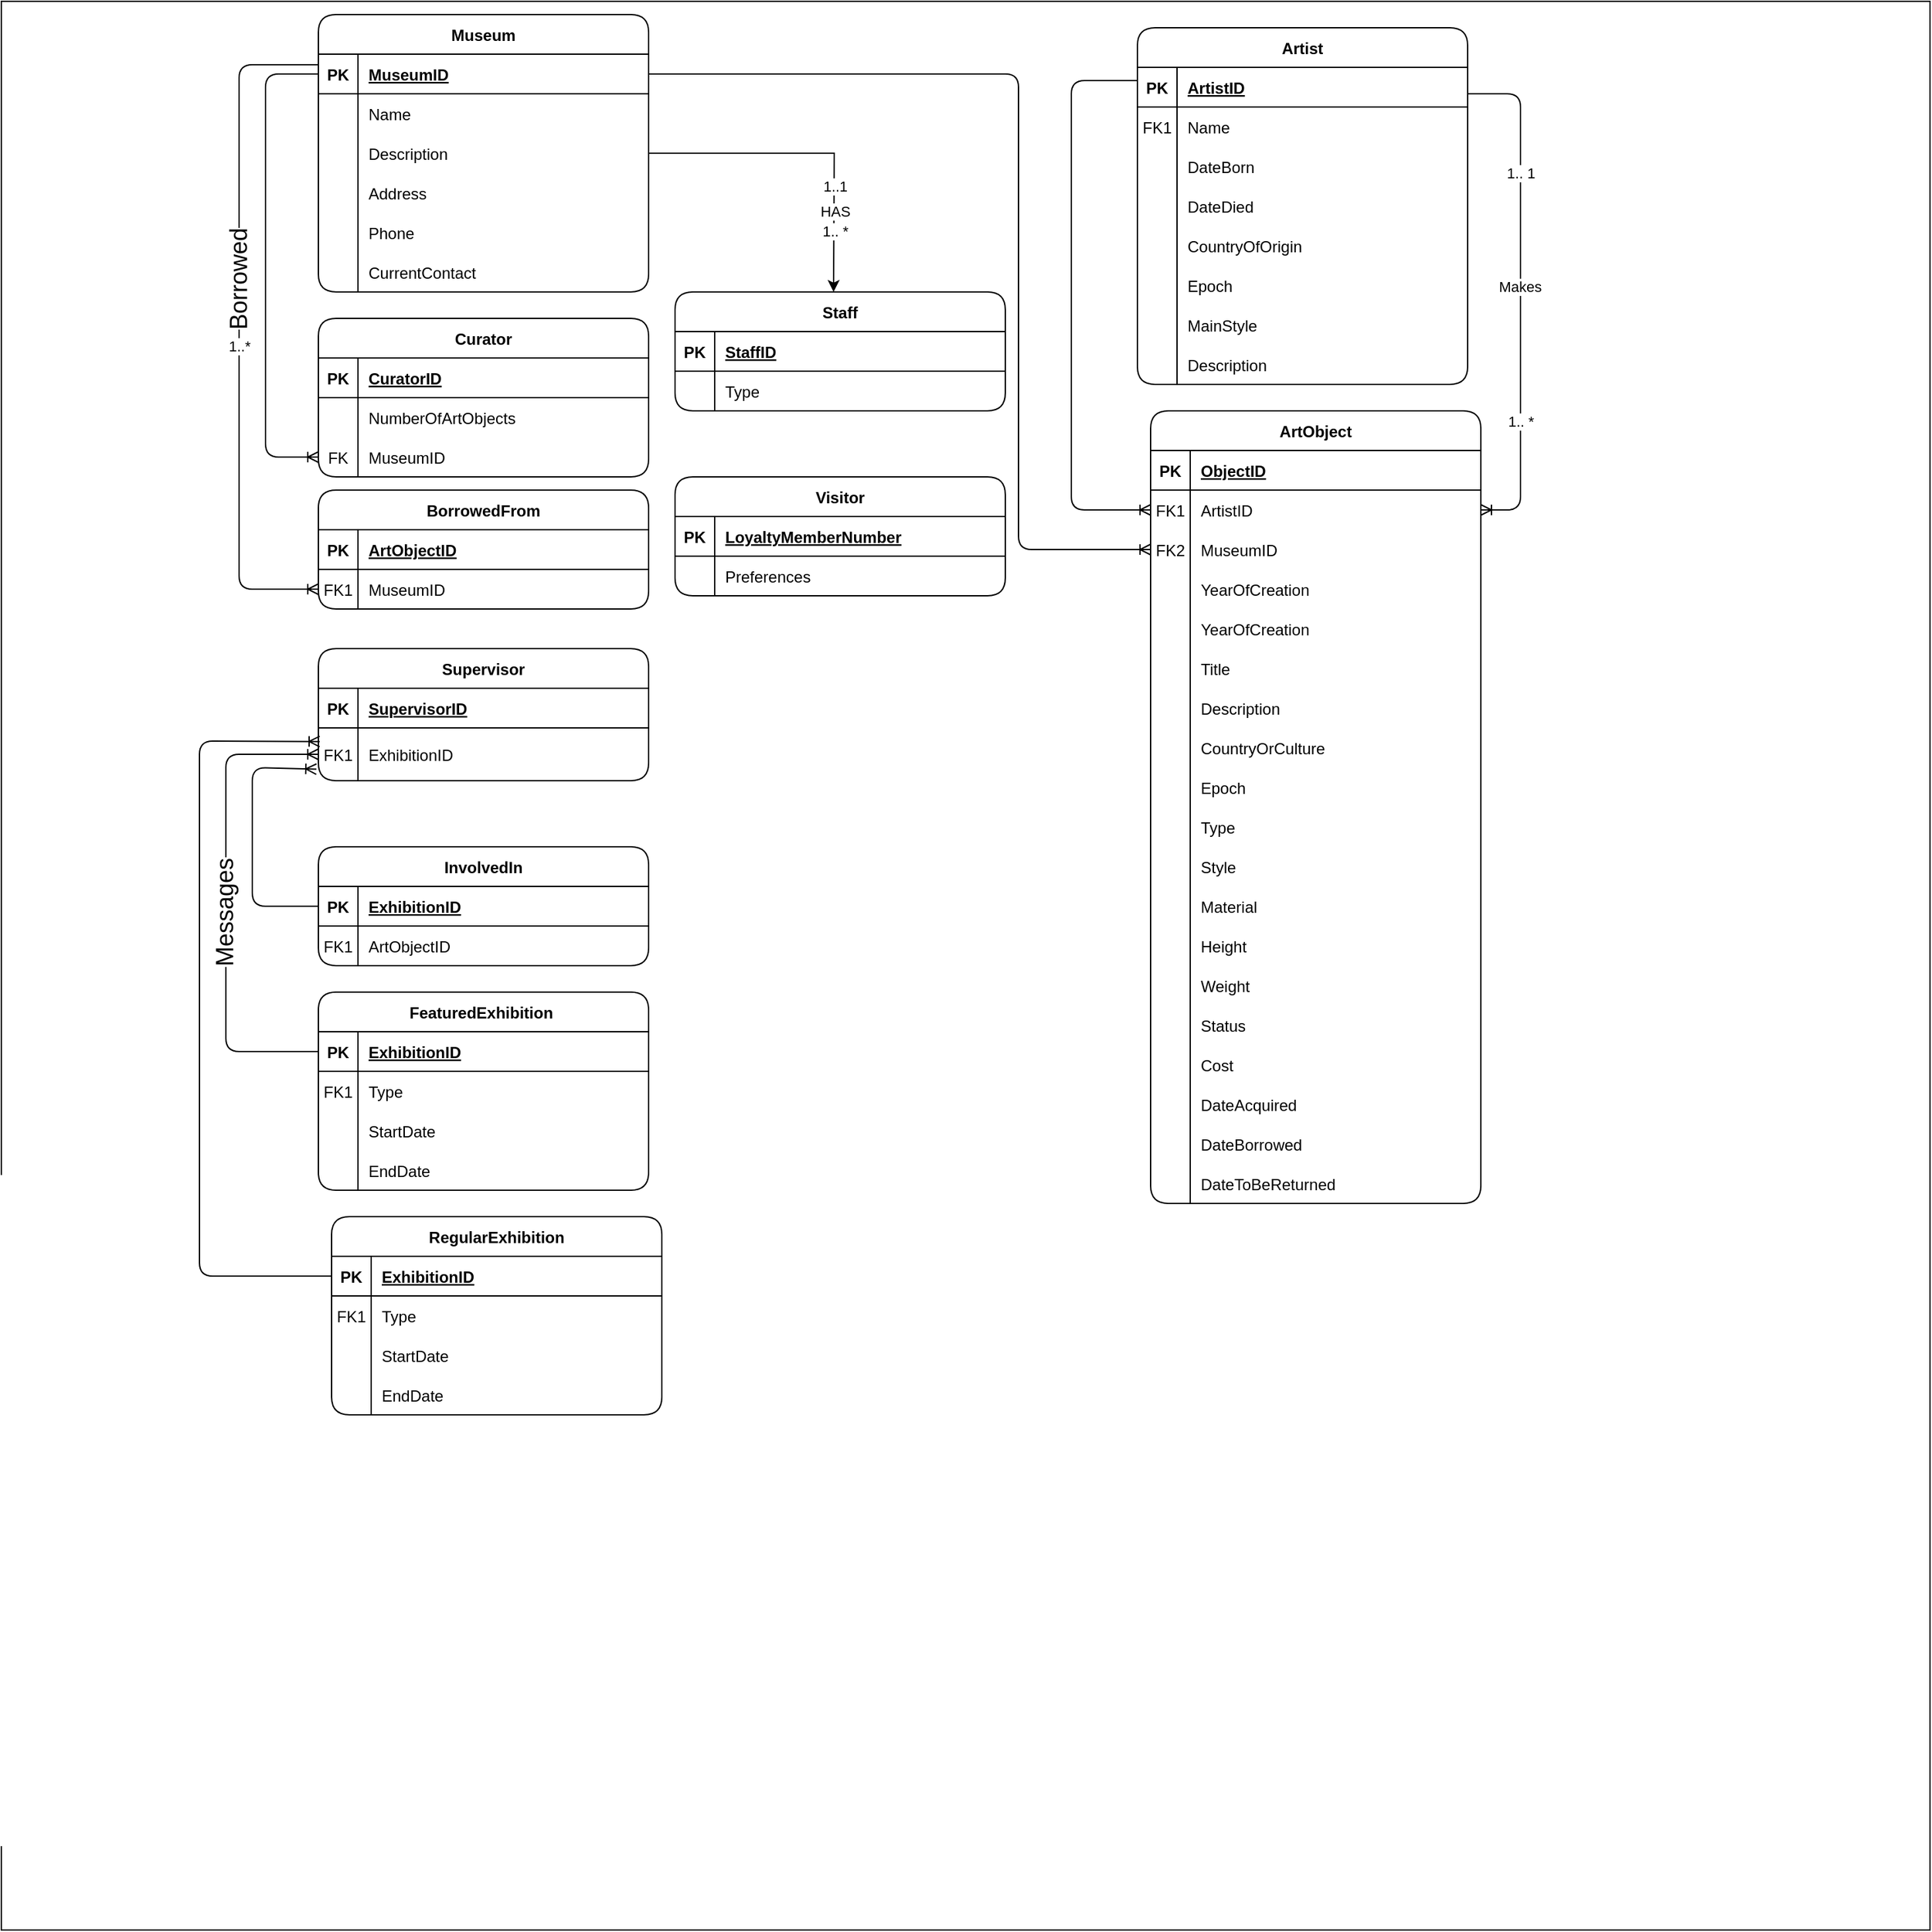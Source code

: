 <mxfile version="22.1.3" type="github">
  <diagram id="R2lEEEUBdFMjLlhIrx00" name="Page-1">
    <mxGraphModel dx="2835" dy="1095" grid="1" gridSize="10" guides="1" tooltips="1" connect="1" arrows="1" fold="1" page="1" pageScale="1" pageWidth="850" pageHeight="1100" math="0" shadow="0" extFonts="Permanent Marker^https://fonts.googleapis.com/css?family=Permanent+Marker">
      <root>
        <mxCell id="0" />
        <mxCell id="1" parent="0" />
        <mxCell id="DPGm9fPxpoTdnuKp0uoC-53" value="" style="whiteSpace=wrap;html=1;aspect=fixed;" vertex="1" parent="1">
          <mxGeometry x="-10" width="1460" height="1460" as="geometry" />
        </mxCell>
        <mxCell id="C-vyLk0tnHw3VtMMgP7b-2" value="Artist" style="shape=table;startSize=30;container=1;collapsible=1;childLayout=tableLayout;fixedRows=1;rowLines=0;fontStyle=1;align=center;resizeLast=1;rounded=1;" parent="1" vertex="1">
          <mxGeometry x="850" y="20" width="250" height="270" as="geometry" />
        </mxCell>
        <mxCell id="C-vyLk0tnHw3VtMMgP7b-3" value="" style="shape=partialRectangle;collapsible=0;dropTarget=0;pointerEvents=0;fillColor=none;points=[[0,0.5],[1,0.5]];portConstraint=eastwest;top=0;left=0;right=0;bottom=1;rounded=1;" parent="C-vyLk0tnHw3VtMMgP7b-2" vertex="1">
          <mxGeometry y="30" width="250" height="30" as="geometry" />
        </mxCell>
        <mxCell id="C-vyLk0tnHw3VtMMgP7b-4" value="PK" style="shape=partialRectangle;overflow=hidden;connectable=0;fillColor=none;top=0;left=0;bottom=0;right=0;fontStyle=1;rounded=1;" parent="C-vyLk0tnHw3VtMMgP7b-3" vertex="1">
          <mxGeometry width="30" height="30" as="geometry">
            <mxRectangle width="30" height="30" as="alternateBounds" />
          </mxGeometry>
        </mxCell>
        <mxCell id="C-vyLk0tnHw3VtMMgP7b-5" value="ArtistID" style="shape=partialRectangle;overflow=hidden;connectable=0;fillColor=none;top=0;left=0;bottom=0;right=0;align=left;spacingLeft=6;fontStyle=5;rounded=1;" parent="C-vyLk0tnHw3VtMMgP7b-3" vertex="1">
          <mxGeometry x="30" width="220" height="30" as="geometry">
            <mxRectangle width="220" height="30" as="alternateBounds" />
          </mxGeometry>
        </mxCell>
        <mxCell id="C-vyLk0tnHw3VtMMgP7b-6" value="" style="shape=partialRectangle;collapsible=0;dropTarget=0;pointerEvents=0;fillColor=none;points=[[0,0.5],[1,0.5]];portConstraint=eastwest;top=0;left=0;right=0;bottom=0;rounded=1;" parent="C-vyLk0tnHw3VtMMgP7b-2" vertex="1">
          <mxGeometry y="60" width="250" height="30" as="geometry" />
        </mxCell>
        <mxCell id="C-vyLk0tnHw3VtMMgP7b-7" value="FK1" style="shape=partialRectangle;overflow=hidden;connectable=0;fillColor=none;top=0;left=0;bottom=0;right=0;rounded=1;" parent="C-vyLk0tnHw3VtMMgP7b-6" vertex="1">
          <mxGeometry width="30" height="30" as="geometry">
            <mxRectangle width="30" height="30" as="alternateBounds" />
          </mxGeometry>
        </mxCell>
        <mxCell id="C-vyLk0tnHw3VtMMgP7b-8" value="Name" style="shape=partialRectangle;overflow=hidden;connectable=0;fillColor=none;top=0;left=0;bottom=0;right=0;align=left;spacingLeft=6;rounded=1;" parent="C-vyLk0tnHw3VtMMgP7b-6" vertex="1">
          <mxGeometry x="30" width="220" height="30" as="geometry">
            <mxRectangle width="220" height="30" as="alternateBounds" />
          </mxGeometry>
        </mxCell>
        <mxCell id="C-vyLk0tnHw3VtMMgP7b-9" value="" style="shape=partialRectangle;collapsible=0;dropTarget=0;pointerEvents=0;fillColor=none;points=[[0,0.5],[1,0.5]];portConstraint=eastwest;top=0;left=0;right=0;bottom=0;rounded=1;" parent="C-vyLk0tnHw3VtMMgP7b-2" vertex="1">
          <mxGeometry y="90" width="250" height="30" as="geometry" />
        </mxCell>
        <mxCell id="C-vyLk0tnHw3VtMMgP7b-10" value="" style="shape=partialRectangle;overflow=hidden;connectable=0;fillColor=none;top=0;left=0;bottom=0;right=0;rounded=1;" parent="C-vyLk0tnHw3VtMMgP7b-9" vertex="1">
          <mxGeometry width="30" height="30" as="geometry">
            <mxRectangle width="30" height="30" as="alternateBounds" />
          </mxGeometry>
        </mxCell>
        <mxCell id="C-vyLk0tnHw3VtMMgP7b-11" value="DateBorn" style="shape=partialRectangle;overflow=hidden;connectable=0;fillColor=none;top=0;left=0;bottom=0;right=0;align=left;spacingLeft=6;rounded=1;" parent="C-vyLk0tnHw3VtMMgP7b-9" vertex="1">
          <mxGeometry x="30" width="220" height="30" as="geometry">
            <mxRectangle width="220" height="30" as="alternateBounds" />
          </mxGeometry>
        </mxCell>
        <mxCell id="Pg3xcXfKsWaAniXsW-6L-30" style="shape=partialRectangle;collapsible=0;dropTarget=0;pointerEvents=0;fillColor=none;points=[[0,0.5],[1,0.5]];portConstraint=eastwest;top=0;left=0;right=0;bottom=0;rounded=1;" parent="C-vyLk0tnHw3VtMMgP7b-2" vertex="1">
          <mxGeometry y="120" width="250" height="30" as="geometry" />
        </mxCell>
        <mxCell id="Pg3xcXfKsWaAniXsW-6L-31" style="shape=partialRectangle;overflow=hidden;connectable=0;fillColor=none;top=0;left=0;bottom=0;right=0;rounded=1;" parent="Pg3xcXfKsWaAniXsW-6L-30" vertex="1">
          <mxGeometry width="30" height="30" as="geometry">
            <mxRectangle width="30" height="30" as="alternateBounds" />
          </mxGeometry>
        </mxCell>
        <mxCell id="Pg3xcXfKsWaAniXsW-6L-32" value="DateDied " style="shape=partialRectangle;overflow=hidden;connectable=0;fillColor=none;top=0;left=0;bottom=0;right=0;align=left;spacingLeft=6;rounded=1;" parent="Pg3xcXfKsWaAniXsW-6L-30" vertex="1">
          <mxGeometry x="30" width="220" height="30" as="geometry">
            <mxRectangle width="220" height="30" as="alternateBounds" />
          </mxGeometry>
        </mxCell>
        <mxCell id="Pg3xcXfKsWaAniXsW-6L-27" style="shape=partialRectangle;collapsible=0;dropTarget=0;pointerEvents=0;fillColor=none;points=[[0,0.5],[1,0.5]];portConstraint=eastwest;top=0;left=0;right=0;bottom=0;rounded=1;" parent="C-vyLk0tnHw3VtMMgP7b-2" vertex="1">
          <mxGeometry y="150" width="250" height="30" as="geometry" />
        </mxCell>
        <mxCell id="Pg3xcXfKsWaAniXsW-6L-28" style="shape=partialRectangle;overflow=hidden;connectable=0;fillColor=none;top=0;left=0;bottom=0;right=0;rounded=1;" parent="Pg3xcXfKsWaAniXsW-6L-27" vertex="1">
          <mxGeometry width="30" height="30" as="geometry">
            <mxRectangle width="30" height="30" as="alternateBounds" />
          </mxGeometry>
        </mxCell>
        <mxCell id="Pg3xcXfKsWaAniXsW-6L-29" value="CountryOfOrigin" style="shape=partialRectangle;overflow=hidden;connectable=0;fillColor=none;top=0;left=0;bottom=0;right=0;align=left;spacingLeft=6;rounded=1;" parent="Pg3xcXfKsWaAniXsW-6L-27" vertex="1">
          <mxGeometry x="30" width="220" height="30" as="geometry">
            <mxRectangle width="220" height="30" as="alternateBounds" />
          </mxGeometry>
        </mxCell>
        <mxCell id="Pg3xcXfKsWaAniXsW-6L-33" style="shape=partialRectangle;collapsible=0;dropTarget=0;pointerEvents=0;fillColor=none;points=[[0,0.5],[1,0.5]];portConstraint=eastwest;top=0;left=0;right=0;bottom=0;rounded=1;" parent="C-vyLk0tnHw3VtMMgP7b-2" vertex="1">
          <mxGeometry y="180" width="250" height="30" as="geometry" />
        </mxCell>
        <mxCell id="Pg3xcXfKsWaAniXsW-6L-34" style="shape=partialRectangle;overflow=hidden;connectable=0;fillColor=none;top=0;left=0;bottom=0;right=0;rounded=1;" parent="Pg3xcXfKsWaAniXsW-6L-33" vertex="1">
          <mxGeometry width="30" height="30" as="geometry">
            <mxRectangle width="30" height="30" as="alternateBounds" />
          </mxGeometry>
        </mxCell>
        <mxCell id="Pg3xcXfKsWaAniXsW-6L-35" value="Epoch" style="shape=partialRectangle;overflow=hidden;connectable=0;fillColor=none;top=0;left=0;bottom=0;right=0;align=left;spacingLeft=6;rounded=1;" parent="Pg3xcXfKsWaAniXsW-6L-33" vertex="1">
          <mxGeometry x="30" width="220" height="30" as="geometry">
            <mxRectangle width="220" height="30" as="alternateBounds" />
          </mxGeometry>
        </mxCell>
        <mxCell id="Pg3xcXfKsWaAniXsW-6L-36" style="shape=partialRectangle;collapsible=0;dropTarget=0;pointerEvents=0;fillColor=none;points=[[0,0.5],[1,0.5]];portConstraint=eastwest;top=0;left=0;right=0;bottom=0;rounded=1;" parent="C-vyLk0tnHw3VtMMgP7b-2" vertex="1">
          <mxGeometry y="210" width="250" height="30" as="geometry" />
        </mxCell>
        <mxCell id="Pg3xcXfKsWaAniXsW-6L-37" style="shape=partialRectangle;overflow=hidden;connectable=0;fillColor=none;top=0;left=0;bottom=0;right=0;rounded=1;" parent="Pg3xcXfKsWaAniXsW-6L-36" vertex="1">
          <mxGeometry width="30" height="30" as="geometry">
            <mxRectangle width="30" height="30" as="alternateBounds" />
          </mxGeometry>
        </mxCell>
        <mxCell id="Pg3xcXfKsWaAniXsW-6L-38" value="MainStyle " style="shape=partialRectangle;overflow=hidden;connectable=0;fillColor=none;top=0;left=0;bottom=0;right=0;align=left;spacingLeft=6;rounded=1;" parent="Pg3xcXfKsWaAniXsW-6L-36" vertex="1">
          <mxGeometry x="30" width="220" height="30" as="geometry">
            <mxRectangle width="220" height="30" as="alternateBounds" />
          </mxGeometry>
        </mxCell>
        <mxCell id="Pg3xcXfKsWaAniXsW-6L-39" style="shape=partialRectangle;collapsible=0;dropTarget=0;pointerEvents=0;fillColor=none;points=[[0,0.5],[1,0.5]];portConstraint=eastwest;top=0;left=0;right=0;bottom=0;rounded=1;" parent="C-vyLk0tnHw3VtMMgP7b-2" vertex="1">
          <mxGeometry y="240" width="250" height="30" as="geometry" />
        </mxCell>
        <mxCell id="Pg3xcXfKsWaAniXsW-6L-40" style="shape=partialRectangle;overflow=hidden;connectable=0;fillColor=none;top=0;left=0;bottom=0;right=0;rounded=1;" parent="Pg3xcXfKsWaAniXsW-6L-39" vertex="1">
          <mxGeometry width="30" height="30" as="geometry">
            <mxRectangle width="30" height="30" as="alternateBounds" />
          </mxGeometry>
        </mxCell>
        <mxCell id="Pg3xcXfKsWaAniXsW-6L-41" value="Description " style="shape=partialRectangle;overflow=hidden;connectable=0;fillColor=none;top=0;left=0;bottom=0;right=0;align=left;spacingLeft=6;rounded=1;" parent="Pg3xcXfKsWaAniXsW-6L-39" vertex="1">
          <mxGeometry x="30" width="220" height="30" as="geometry">
            <mxRectangle width="220" height="30" as="alternateBounds" />
          </mxGeometry>
        </mxCell>
        <mxCell id="C-vyLk0tnHw3VtMMgP7b-13" value="ArtObject" style="shape=table;startSize=30;container=1;collapsible=1;childLayout=tableLayout;fixedRows=1;rowLines=0;fontStyle=1;align=center;resizeLast=1;rounded=1;" parent="1" vertex="1">
          <mxGeometry x="860" y="310" width="250" height="600" as="geometry" />
        </mxCell>
        <mxCell id="C-vyLk0tnHw3VtMMgP7b-14" value="" style="shape=partialRectangle;collapsible=0;dropTarget=0;pointerEvents=0;fillColor=none;points=[[0,0.5],[1,0.5]];portConstraint=eastwest;top=0;left=0;right=0;bottom=1;rounded=1;" parent="C-vyLk0tnHw3VtMMgP7b-13" vertex="1">
          <mxGeometry y="30" width="250" height="30" as="geometry" />
        </mxCell>
        <mxCell id="C-vyLk0tnHw3VtMMgP7b-15" value="PK" style="shape=partialRectangle;overflow=hidden;connectable=0;fillColor=none;top=0;left=0;bottom=0;right=0;fontStyle=1;rounded=1;" parent="C-vyLk0tnHw3VtMMgP7b-14" vertex="1">
          <mxGeometry width="30" height="30" as="geometry">
            <mxRectangle width="30" height="30" as="alternateBounds" />
          </mxGeometry>
        </mxCell>
        <mxCell id="C-vyLk0tnHw3VtMMgP7b-16" value="ObjectID" style="shape=partialRectangle;overflow=hidden;connectable=0;fillColor=none;top=0;left=0;bottom=0;right=0;align=left;spacingLeft=6;fontStyle=5;rounded=1;" parent="C-vyLk0tnHw3VtMMgP7b-14" vertex="1">
          <mxGeometry x="30" width="220" height="30" as="geometry">
            <mxRectangle width="220" height="30" as="alternateBounds" />
          </mxGeometry>
        </mxCell>
        <mxCell id="C-vyLk0tnHw3VtMMgP7b-17" value="" style="shape=partialRectangle;collapsible=0;dropTarget=0;pointerEvents=0;fillColor=none;points=[[0,0.5],[1,0.5]];portConstraint=eastwest;top=0;left=0;right=0;bottom=0;rounded=1;" parent="C-vyLk0tnHw3VtMMgP7b-13" vertex="1">
          <mxGeometry y="60" width="250" height="30" as="geometry" />
        </mxCell>
        <mxCell id="C-vyLk0tnHw3VtMMgP7b-18" value="FK1" style="shape=partialRectangle;overflow=hidden;connectable=0;fillColor=none;top=0;left=0;bottom=0;right=0;rounded=1;" parent="C-vyLk0tnHw3VtMMgP7b-17" vertex="1">
          <mxGeometry width="30" height="30" as="geometry">
            <mxRectangle width="30" height="30" as="alternateBounds" />
          </mxGeometry>
        </mxCell>
        <mxCell id="C-vyLk0tnHw3VtMMgP7b-19" value="ArtistID" style="shape=partialRectangle;overflow=hidden;connectable=0;fillColor=none;top=0;left=0;bottom=0;right=0;align=left;spacingLeft=6;rounded=1;" parent="C-vyLk0tnHw3VtMMgP7b-17" vertex="1">
          <mxGeometry x="30" width="220" height="30" as="geometry">
            <mxRectangle width="220" height="30" as="alternateBounds" />
          </mxGeometry>
        </mxCell>
        <mxCell id="C-vyLk0tnHw3VtMMgP7b-20" value="" style="shape=partialRectangle;collapsible=0;dropTarget=0;pointerEvents=0;fillColor=none;points=[[0,0.5],[1,0.5]];portConstraint=eastwest;top=0;left=0;right=0;bottom=0;rounded=1;" parent="C-vyLk0tnHw3VtMMgP7b-13" vertex="1">
          <mxGeometry y="90" width="250" height="30" as="geometry" />
        </mxCell>
        <mxCell id="C-vyLk0tnHw3VtMMgP7b-21" value="FK2" style="shape=partialRectangle;overflow=hidden;connectable=0;fillColor=none;top=0;left=0;bottom=0;right=0;rounded=1;" parent="C-vyLk0tnHw3VtMMgP7b-20" vertex="1">
          <mxGeometry width="30" height="30" as="geometry">
            <mxRectangle width="30" height="30" as="alternateBounds" />
          </mxGeometry>
        </mxCell>
        <mxCell id="C-vyLk0tnHw3VtMMgP7b-22" value="MuseumID" style="shape=partialRectangle;overflow=hidden;connectable=0;fillColor=none;top=0;left=0;bottom=0;right=0;align=left;spacingLeft=6;rounded=1;" parent="C-vyLk0tnHw3VtMMgP7b-20" vertex="1">
          <mxGeometry x="30" width="220" height="30" as="geometry">
            <mxRectangle width="220" height="30" as="alternateBounds" />
          </mxGeometry>
        </mxCell>
        <mxCell id="Pg3xcXfKsWaAniXsW-6L-66" style="shape=partialRectangle;collapsible=0;dropTarget=0;pointerEvents=0;fillColor=none;points=[[0,0.5],[1,0.5]];portConstraint=eastwest;top=0;left=0;right=0;bottom=0;rounded=1;" parent="C-vyLk0tnHw3VtMMgP7b-13" vertex="1">
          <mxGeometry y="120" width="250" height="30" as="geometry" />
        </mxCell>
        <mxCell id="Pg3xcXfKsWaAniXsW-6L-67" style="shape=partialRectangle;overflow=hidden;connectable=0;fillColor=none;top=0;left=0;bottom=0;right=0;rounded=1;" parent="Pg3xcXfKsWaAniXsW-6L-66" vertex="1">
          <mxGeometry width="30" height="30" as="geometry">
            <mxRectangle width="30" height="30" as="alternateBounds" />
          </mxGeometry>
        </mxCell>
        <mxCell id="Pg3xcXfKsWaAniXsW-6L-68" value="YearOfCreation " style="shape=partialRectangle;overflow=hidden;connectable=0;fillColor=none;top=0;left=0;bottom=0;right=0;align=left;spacingLeft=6;rounded=1;" parent="Pg3xcXfKsWaAniXsW-6L-66" vertex="1">
          <mxGeometry x="30" width="220" height="30" as="geometry">
            <mxRectangle width="220" height="30" as="alternateBounds" />
          </mxGeometry>
        </mxCell>
        <mxCell id="-G0kKLBausZUBxot1UZY-25" style="shape=partialRectangle;collapsible=0;dropTarget=0;pointerEvents=0;fillColor=none;points=[[0,0.5],[1,0.5]];portConstraint=eastwest;top=0;left=0;right=0;bottom=0;rounded=1;" parent="C-vyLk0tnHw3VtMMgP7b-13" vertex="1">
          <mxGeometry y="150" width="250" height="30" as="geometry" />
        </mxCell>
        <mxCell id="-G0kKLBausZUBxot1UZY-26" style="shape=partialRectangle;overflow=hidden;connectable=0;fillColor=none;top=0;left=0;bottom=0;right=0;rounded=1;" parent="-G0kKLBausZUBxot1UZY-25" vertex="1">
          <mxGeometry width="30" height="30" as="geometry">
            <mxRectangle width="30" height="30" as="alternateBounds" />
          </mxGeometry>
        </mxCell>
        <mxCell id="-G0kKLBausZUBxot1UZY-27" value="YearOfCreation " style="shape=partialRectangle;overflow=hidden;connectable=0;fillColor=none;top=0;left=0;bottom=0;right=0;align=left;spacingLeft=6;rounded=1;" parent="-G0kKLBausZUBxot1UZY-25" vertex="1">
          <mxGeometry x="30" width="220" height="30" as="geometry">
            <mxRectangle width="220" height="30" as="alternateBounds" />
          </mxGeometry>
        </mxCell>
        <mxCell id="Pg3xcXfKsWaAniXsW-6L-63" style="shape=partialRectangle;collapsible=0;dropTarget=0;pointerEvents=0;fillColor=none;points=[[0,0.5],[1,0.5]];portConstraint=eastwest;top=0;left=0;right=0;bottom=0;rounded=1;" parent="C-vyLk0tnHw3VtMMgP7b-13" vertex="1">
          <mxGeometry y="180" width="250" height="30" as="geometry" />
        </mxCell>
        <mxCell id="Pg3xcXfKsWaAniXsW-6L-64" style="shape=partialRectangle;overflow=hidden;connectable=0;fillColor=none;top=0;left=0;bottom=0;right=0;rounded=1;" parent="Pg3xcXfKsWaAniXsW-6L-63" vertex="1">
          <mxGeometry width="30" height="30" as="geometry">
            <mxRectangle width="30" height="30" as="alternateBounds" />
          </mxGeometry>
        </mxCell>
        <mxCell id="Pg3xcXfKsWaAniXsW-6L-65" value="Title " style="shape=partialRectangle;overflow=hidden;connectable=0;fillColor=none;top=0;left=0;bottom=0;right=0;align=left;spacingLeft=6;rounded=1;" parent="Pg3xcXfKsWaAniXsW-6L-63" vertex="1">
          <mxGeometry x="30" width="220" height="30" as="geometry">
            <mxRectangle width="220" height="30" as="alternateBounds" />
          </mxGeometry>
        </mxCell>
        <mxCell id="Pg3xcXfKsWaAniXsW-6L-60" style="shape=partialRectangle;collapsible=0;dropTarget=0;pointerEvents=0;fillColor=none;points=[[0,0.5],[1,0.5]];portConstraint=eastwest;top=0;left=0;right=0;bottom=0;rounded=1;" parent="C-vyLk0tnHw3VtMMgP7b-13" vertex="1">
          <mxGeometry y="210" width="250" height="30" as="geometry" />
        </mxCell>
        <mxCell id="Pg3xcXfKsWaAniXsW-6L-61" style="shape=partialRectangle;overflow=hidden;connectable=0;fillColor=none;top=0;left=0;bottom=0;right=0;rounded=1;" parent="Pg3xcXfKsWaAniXsW-6L-60" vertex="1">
          <mxGeometry width="30" height="30" as="geometry">
            <mxRectangle width="30" height="30" as="alternateBounds" />
          </mxGeometry>
        </mxCell>
        <mxCell id="Pg3xcXfKsWaAniXsW-6L-62" value="Description" style="shape=partialRectangle;overflow=hidden;connectable=0;fillColor=none;top=0;left=0;bottom=0;right=0;align=left;spacingLeft=6;rounded=1;" parent="Pg3xcXfKsWaAniXsW-6L-60" vertex="1">
          <mxGeometry x="30" width="220" height="30" as="geometry">
            <mxRectangle width="220" height="30" as="alternateBounds" />
          </mxGeometry>
        </mxCell>
        <mxCell id="Pg3xcXfKsWaAniXsW-6L-57" style="shape=partialRectangle;collapsible=0;dropTarget=0;pointerEvents=0;fillColor=none;points=[[0,0.5],[1,0.5]];portConstraint=eastwest;top=0;left=0;right=0;bottom=0;rounded=1;" parent="C-vyLk0tnHw3VtMMgP7b-13" vertex="1">
          <mxGeometry y="240" width="250" height="30" as="geometry" />
        </mxCell>
        <mxCell id="Pg3xcXfKsWaAniXsW-6L-58" style="shape=partialRectangle;overflow=hidden;connectable=0;fillColor=none;top=0;left=0;bottom=0;right=0;rounded=1;" parent="Pg3xcXfKsWaAniXsW-6L-57" vertex="1">
          <mxGeometry width="30" height="30" as="geometry">
            <mxRectangle width="30" height="30" as="alternateBounds" />
          </mxGeometry>
        </mxCell>
        <mxCell id="Pg3xcXfKsWaAniXsW-6L-59" value="CountryOrCulture " style="shape=partialRectangle;overflow=hidden;connectable=0;fillColor=none;top=0;left=0;bottom=0;right=0;align=left;spacingLeft=6;rounded=1;" parent="Pg3xcXfKsWaAniXsW-6L-57" vertex="1">
          <mxGeometry x="30" width="220" height="30" as="geometry">
            <mxRectangle width="220" height="30" as="alternateBounds" />
          </mxGeometry>
        </mxCell>
        <mxCell id="Pg3xcXfKsWaAniXsW-6L-54" style="shape=partialRectangle;collapsible=0;dropTarget=0;pointerEvents=0;fillColor=none;points=[[0,0.5],[1,0.5]];portConstraint=eastwest;top=0;left=0;right=0;bottom=0;rounded=1;" parent="C-vyLk0tnHw3VtMMgP7b-13" vertex="1">
          <mxGeometry y="270" width="250" height="30" as="geometry" />
        </mxCell>
        <mxCell id="Pg3xcXfKsWaAniXsW-6L-55" style="shape=partialRectangle;overflow=hidden;connectable=0;fillColor=none;top=0;left=0;bottom=0;right=0;rounded=1;" parent="Pg3xcXfKsWaAniXsW-6L-54" vertex="1">
          <mxGeometry width="30" height="30" as="geometry">
            <mxRectangle width="30" height="30" as="alternateBounds" />
          </mxGeometry>
        </mxCell>
        <mxCell id="Pg3xcXfKsWaAniXsW-6L-56" value="Epoch" style="shape=partialRectangle;overflow=hidden;connectable=0;fillColor=none;top=0;left=0;bottom=0;right=0;align=left;spacingLeft=6;rounded=1;" parent="Pg3xcXfKsWaAniXsW-6L-54" vertex="1">
          <mxGeometry x="30" width="220" height="30" as="geometry">
            <mxRectangle width="220" height="30" as="alternateBounds" />
          </mxGeometry>
        </mxCell>
        <mxCell id="Pg3xcXfKsWaAniXsW-6L-51" style="shape=partialRectangle;collapsible=0;dropTarget=0;pointerEvents=0;fillColor=none;points=[[0,0.5],[1,0.5]];portConstraint=eastwest;top=0;left=0;right=0;bottom=0;rounded=1;" parent="C-vyLk0tnHw3VtMMgP7b-13" vertex="1">
          <mxGeometry y="300" width="250" height="30" as="geometry" />
        </mxCell>
        <mxCell id="Pg3xcXfKsWaAniXsW-6L-52" style="shape=partialRectangle;overflow=hidden;connectable=0;fillColor=none;top=0;left=0;bottom=0;right=0;rounded=1;" parent="Pg3xcXfKsWaAniXsW-6L-51" vertex="1">
          <mxGeometry width="30" height="30" as="geometry">
            <mxRectangle width="30" height="30" as="alternateBounds" />
          </mxGeometry>
        </mxCell>
        <mxCell id="Pg3xcXfKsWaAniXsW-6L-53" value="Type" style="shape=partialRectangle;overflow=hidden;connectable=0;fillColor=none;top=0;left=0;bottom=0;right=0;align=left;spacingLeft=6;rounded=1;" parent="Pg3xcXfKsWaAniXsW-6L-51" vertex="1">
          <mxGeometry x="30" width="220" height="30" as="geometry">
            <mxRectangle width="220" height="30" as="alternateBounds" />
          </mxGeometry>
        </mxCell>
        <mxCell id="Pg3xcXfKsWaAniXsW-6L-48" style="shape=partialRectangle;collapsible=0;dropTarget=0;pointerEvents=0;fillColor=none;points=[[0,0.5],[1,0.5]];portConstraint=eastwest;top=0;left=0;right=0;bottom=0;rounded=1;" parent="C-vyLk0tnHw3VtMMgP7b-13" vertex="1">
          <mxGeometry y="330" width="250" height="30" as="geometry" />
        </mxCell>
        <mxCell id="Pg3xcXfKsWaAniXsW-6L-49" style="shape=partialRectangle;overflow=hidden;connectable=0;fillColor=none;top=0;left=0;bottom=0;right=0;rounded=1;" parent="Pg3xcXfKsWaAniXsW-6L-48" vertex="1">
          <mxGeometry width="30" height="30" as="geometry">
            <mxRectangle width="30" height="30" as="alternateBounds" />
          </mxGeometry>
        </mxCell>
        <mxCell id="Pg3xcXfKsWaAniXsW-6L-50" value="Style" style="shape=partialRectangle;overflow=hidden;connectable=0;fillColor=none;top=0;left=0;bottom=0;right=0;align=left;spacingLeft=6;rounded=1;" parent="Pg3xcXfKsWaAniXsW-6L-48" vertex="1">
          <mxGeometry x="30" width="220" height="30" as="geometry">
            <mxRectangle width="220" height="30" as="alternateBounds" />
          </mxGeometry>
        </mxCell>
        <mxCell id="Pg3xcXfKsWaAniXsW-6L-45" style="shape=partialRectangle;collapsible=0;dropTarget=0;pointerEvents=0;fillColor=none;points=[[0,0.5],[1,0.5]];portConstraint=eastwest;top=0;left=0;right=0;bottom=0;rounded=1;" parent="C-vyLk0tnHw3VtMMgP7b-13" vertex="1">
          <mxGeometry y="360" width="250" height="30" as="geometry" />
        </mxCell>
        <mxCell id="Pg3xcXfKsWaAniXsW-6L-46" style="shape=partialRectangle;overflow=hidden;connectable=0;fillColor=none;top=0;left=0;bottom=0;right=0;rounded=1;" parent="Pg3xcXfKsWaAniXsW-6L-45" vertex="1">
          <mxGeometry width="30" height="30" as="geometry">
            <mxRectangle width="30" height="30" as="alternateBounds" />
          </mxGeometry>
        </mxCell>
        <mxCell id="Pg3xcXfKsWaAniXsW-6L-47" value="Material " style="shape=partialRectangle;overflow=hidden;connectable=0;fillColor=none;top=0;left=0;bottom=0;right=0;align=left;spacingLeft=6;rounded=1;" parent="Pg3xcXfKsWaAniXsW-6L-45" vertex="1">
          <mxGeometry x="30" width="220" height="30" as="geometry">
            <mxRectangle width="220" height="30" as="alternateBounds" />
          </mxGeometry>
        </mxCell>
        <mxCell id="Pg3xcXfKsWaAniXsW-6L-42" style="shape=partialRectangle;collapsible=0;dropTarget=0;pointerEvents=0;fillColor=none;points=[[0,0.5],[1,0.5]];portConstraint=eastwest;top=0;left=0;right=0;bottom=0;rounded=1;" parent="C-vyLk0tnHw3VtMMgP7b-13" vertex="1">
          <mxGeometry y="390" width="250" height="30" as="geometry" />
        </mxCell>
        <mxCell id="Pg3xcXfKsWaAniXsW-6L-43" style="shape=partialRectangle;overflow=hidden;connectable=0;fillColor=none;top=0;left=0;bottom=0;right=0;rounded=1;" parent="Pg3xcXfKsWaAniXsW-6L-42" vertex="1">
          <mxGeometry width="30" height="30" as="geometry">
            <mxRectangle width="30" height="30" as="alternateBounds" />
          </mxGeometry>
        </mxCell>
        <mxCell id="Pg3xcXfKsWaAniXsW-6L-44" value="Height" style="shape=partialRectangle;overflow=hidden;connectable=0;fillColor=none;top=0;left=0;bottom=0;right=0;align=left;spacingLeft=6;rounded=1;" parent="Pg3xcXfKsWaAniXsW-6L-42" vertex="1">
          <mxGeometry x="30" width="220" height="30" as="geometry">
            <mxRectangle width="220" height="30" as="alternateBounds" />
          </mxGeometry>
        </mxCell>
        <mxCell id="Pg3xcXfKsWaAniXsW-6L-72" style="shape=partialRectangle;collapsible=0;dropTarget=0;pointerEvents=0;fillColor=none;points=[[0,0.5],[1,0.5]];portConstraint=eastwest;top=0;left=0;right=0;bottom=0;rounded=1;" parent="C-vyLk0tnHw3VtMMgP7b-13" vertex="1">
          <mxGeometry y="420" width="250" height="30" as="geometry" />
        </mxCell>
        <mxCell id="Pg3xcXfKsWaAniXsW-6L-73" style="shape=partialRectangle;overflow=hidden;connectable=0;fillColor=none;top=0;left=0;bottom=0;right=0;rounded=1;" parent="Pg3xcXfKsWaAniXsW-6L-72" vertex="1">
          <mxGeometry width="30" height="30" as="geometry">
            <mxRectangle width="30" height="30" as="alternateBounds" />
          </mxGeometry>
        </mxCell>
        <mxCell id="Pg3xcXfKsWaAniXsW-6L-74" value="Weight" style="shape=partialRectangle;overflow=hidden;connectable=0;fillColor=none;top=0;left=0;bottom=0;right=0;align=left;spacingLeft=6;rounded=1;" parent="Pg3xcXfKsWaAniXsW-6L-72" vertex="1">
          <mxGeometry x="30" width="220" height="30" as="geometry">
            <mxRectangle width="220" height="30" as="alternateBounds" />
          </mxGeometry>
        </mxCell>
        <mxCell id="Pg3xcXfKsWaAniXsW-6L-69" style="shape=partialRectangle;collapsible=0;dropTarget=0;pointerEvents=0;fillColor=none;points=[[0,0.5],[1,0.5]];portConstraint=eastwest;top=0;left=0;right=0;bottom=0;rounded=1;" parent="C-vyLk0tnHw3VtMMgP7b-13" vertex="1">
          <mxGeometry y="450" width="250" height="30" as="geometry" />
        </mxCell>
        <mxCell id="Pg3xcXfKsWaAniXsW-6L-70" style="shape=partialRectangle;overflow=hidden;connectable=0;fillColor=none;top=0;left=0;bottom=0;right=0;rounded=1;" parent="Pg3xcXfKsWaAniXsW-6L-69" vertex="1">
          <mxGeometry width="30" height="30" as="geometry">
            <mxRectangle width="30" height="30" as="alternateBounds" />
          </mxGeometry>
        </mxCell>
        <mxCell id="Pg3xcXfKsWaAniXsW-6L-71" value="Status" style="shape=partialRectangle;overflow=hidden;connectable=0;fillColor=none;top=0;left=0;bottom=0;right=0;align=left;spacingLeft=6;rounded=1;" parent="Pg3xcXfKsWaAniXsW-6L-69" vertex="1">
          <mxGeometry x="30" width="220" height="30" as="geometry">
            <mxRectangle width="220" height="30" as="alternateBounds" />
          </mxGeometry>
        </mxCell>
        <mxCell id="Pg3xcXfKsWaAniXsW-6L-81" style="shape=partialRectangle;collapsible=0;dropTarget=0;pointerEvents=0;fillColor=none;points=[[0,0.5],[1,0.5]];portConstraint=eastwest;top=0;left=0;right=0;bottom=0;rounded=1;" parent="C-vyLk0tnHw3VtMMgP7b-13" vertex="1">
          <mxGeometry y="480" width="250" height="30" as="geometry" />
        </mxCell>
        <mxCell id="Pg3xcXfKsWaAniXsW-6L-82" style="shape=partialRectangle;overflow=hidden;connectable=0;fillColor=none;top=0;left=0;bottom=0;right=0;rounded=1;" parent="Pg3xcXfKsWaAniXsW-6L-81" vertex="1">
          <mxGeometry width="30" height="30" as="geometry">
            <mxRectangle width="30" height="30" as="alternateBounds" />
          </mxGeometry>
        </mxCell>
        <mxCell id="Pg3xcXfKsWaAniXsW-6L-83" value="Cost " style="shape=partialRectangle;overflow=hidden;connectable=0;fillColor=none;top=0;left=0;bottom=0;right=0;align=left;spacingLeft=6;rounded=1;" parent="Pg3xcXfKsWaAniXsW-6L-81" vertex="1">
          <mxGeometry x="30" width="220" height="30" as="geometry">
            <mxRectangle width="220" height="30" as="alternateBounds" />
          </mxGeometry>
        </mxCell>
        <mxCell id="Pg3xcXfKsWaAniXsW-6L-78" style="shape=partialRectangle;collapsible=0;dropTarget=0;pointerEvents=0;fillColor=none;points=[[0,0.5],[1,0.5]];portConstraint=eastwest;top=0;left=0;right=0;bottom=0;rounded=1;" parent="C-vyLk0tnHw3VtMMgP7b-13" vertex="1">
          <mxGeometry y="510" width="250" height="30" as="geometry" />
        </mxCell>
        <mxCell id="Pg3xcXfKsWaAniXsW-6L-79" style="shape=partialRectangle;overflow=hidden;connectable=0;fillColor=none;top=0;left=0;bottom=0;right=0;rounded=1;" parent="Pg3xcXfKsWaAniXsW-6L-78" vertex="1">
          <mxGeometry width="30" height="30" as="geometry">
            <mxRectangle width="30" height="30" as="alternateBounds" />
          </mxGeometry>
        </mxCell>
        <mxCell id="Pg3xcXfKsWaAniXsW-6L-80" value="DateAcquired" style="shape=partialRectangle;overflow=hidden;connectable=0;fillColor=none;top=0;left=0;bottom=0;right=0;align=left;spacingLeft=6;rounded=1;" parent="Pg3xcXfKsWaAniXsW-6L-78" vertex="1">
          <mxGeometry x="30" width="220" height="30" as="geometry">
            <mxRectangle width="220" height="30" as="alternateBounds" />
          </mxGeometry>
        </mxCell>
        <mxCell id="Pg3xcXfKsWaAniXsW-6L-75" style="shape=partialRectangle;collapsible=0;dropTarget=0;pointerEvents=0;fillColor=none;points=[[0,0.5],[1,0.5]];portConstraint=eastwest;top=0;left=0;right=0;bottom=0;rounded=1;" parent="C-vyLk0tnHw3VtMMgP7b-13" vertex="1">
          <mxGeometry y="540" width="250" height="30" as="geometry" />
        </mxCell>
        <mxCell id="Pg3xcXfKsWaAniXsW-6L-76" style="shape=partialRectangle;overflow=hidden;connectable=0;fillColor=none;top=0;left=0;bottom=0;right=0;rounded=1;" parent="Pg3xcXfKsWaAniXsW-6L-75" vertex="1">
          <mxGeometry width="30" height="30" as="geometry">
            <mxRectangle width="30" height="30" as="alternateBounds" />
          </mxGeometry>
        </mxCell>
        <mxCell id="Pg3xcXfKsWaAniXsW-6L-77" value="DateBorrowed" style="shape=partialRectangle;overflow=hidden;connectable=0;fillColor=none;top=0;left=0;bottom=0;right=0;align=left;spacingLeft=6;rounded=1;" parent="Pg3xcXfKsWaAniXsW-6L-75" vertex="1">
          <mxGeometry x="30" width="220" height="30" as="geometry">
            <mxRectangle width="220" height="30" as="alternateBounds" />
          </mxGeometry>
        </mxCell>
        <mxCell id="Pg3xcXfKsWaAniXsW-6L-84" style="shape=partialRectangle;collapsible=0;dropTarget=0;pointerEvents=0;fillColor=none;points=[[0,0.5],[1,0.5]];portConstraint=eastwest;top=0;left=0;right=0;bottom=0;rounded=1;" parent="C-vyLk0tnHw3VtMMgP7b-13" vertex="1">
          <mxGeometry y="570" width="250" height="30" as="geometry" />
        </mxCell>
        <mxCell id="Pg3xcXfKsWaAniXsW-6L-85" style="shape=partialRectangle;overflow=hidden;connectable=0;fillColor=none;top=0;left=0;bottom=0;right=0;rounded=1;" parent="Pg3xcXfKsWaAniXsW-6L-84" vertex="1">
          <mxGeometry width="30" height="30" as="geometry">
            <mxRectangle width="30" height="30" as="alternateBounds" />
          </mxGeometry>
        </mxCell>
        <mxCell id="Pg3xcXfKsWaAniXsW-6L-86" value="DateToBeReturned" style="shape=partialRectangle;overflow=hidden;connectable=0;fillColor=none;top=0;left=0;bottom=0;right=0;align=left;spacingLeft=6;rounded=1;" parent="Pg3xcXfKsWaAniXsW-6L-84" vertex="1">
          <mxGeometry x="30" width="220" height="30" as="geometry">
            <mxRectangle width="220" height="30" as="alternateBounds" />
          </mxGeometry>
        </mxCell>
        <mxCell id="C-vyLk0tnHw3VtMMgP7b-23" value="Museum" style="shape=table;startSize=30;container=1;collapsible=1;childLayout=tableLayout;fixedRows=1;rowLines=0;fontStyle=1;align=center;resizeLast=1;rounded=1;" parent="1" vertex="1">
          <mxGeometry x="230" y="10" width="250" height="210" as="geometry" />
        </mxCell>
        <mxCell id="C-vyLk0tnHw3VtMMgP7b-24" value="" style="shape=partialRectangle;collapsible=0;dropTarget=0;pointerEvents=0;fillColor=none;points=[[0,0.5],[1,0.5]];portConstraint=eastwest;top=0;left=0;right=0;bottom=1;rounded=1;" parent="C-vyLk0tnHw3VtMMgP7b-23" vertex="1">
          <mxGeometry y="30" width="250" height="30" as="geometry" />
        </mxCell>
        <mxCell id="C-vyLk0tnHw3VtMMgP7b-25" value="PK" style="shape=partialRectangle;overflow=hidden;connectable=0;fillColor=none;top=0;left=0;bottom=0;right=0;fontStyle=1;rounded=1;" parent="C-vyLk0tnHw3VtMMgP7b-24" vertex="1">
          <mxGeometry width="30" height="30" as="geometry">
            <mxRectangle width="30" height="30" as="alternateBounds" />
          </mxGeometry>
        </mxCell>
        <mxCell id="C-vyLk0tnHw3VtMMgP7b-26" value="MuseumID" style="shape=partialRectangle;overflow=hidden;connectable=0;fillColor=none;top=0;left=0;bottom=0;right=0;align=left;spacingLeft=6;fontStyle=5;rounded=1;" parent="C-vyLk0tnHw3VtMMgP7b-24" vertex="1">
          <mxGeometry x="30" width="220" height="30" as="geometry">
            <mxRectangle width="220" height="30" as="alternateBounds" />
          </mxGeometry>
        </mxCell>
        <mxCell id="C-vyLk0tnHw3VtMMgP7b-27" value="" style="shape=partialRectangle;collapsible=0;dropTarget=0;pointerEvents=0;fillColor=none;points=[[0,0.5],[1,0.5]];portConstraint=eastwest;top=0;left=0;right=0;bottom=0;rounded=1;" parent="C-vyLk0tnHw3VtMMgP7b-23" vertex="1">
          <mxGeometry y="60" width="250" height="30" as="geometry" />
        </mxCell>
        <mxCell id="C-vyLk0tnHw3VtMMgP7b-28" value="" style="shape=partialRectangle;overflow=hidden;connectable=0;fillColor=none;top=0;left=0;bottom=0;right=0;rounded=1;" parent="C-vyLk0tnHw3VtMMgP7b-27" vertex="1">
          <mxGeometry width="30" height="30" as="geometry">
            <mxRectangle width="30" height="30" as="alternateBounds" />
          </mxGeometry>
        </mxCell>
        <mxCell id="C-vyLk0tnHw3VtMMgP7b-29" value="Name" style="shape=partialRectangle;overflow=hidden;connectable=0;fillColor=none;top=0;left=0;bottom=0;right=0;align=left;spacingLeft=6;rounded=1;" parent="C-vyLk0tnHw3VtMMgP7b-27" vertex="1">
          <mxGeometry x="30" width="220" height="30" as="geometry">
            <mxRectangle width="220" height="30" as="alternateBounds" />
          </mxGeometry>
        </mxCell>
        <mxCell id="Pg3xcXfKsWaAniXsW-6L-16" style="shape=partialRectangle;collapsible=0;dropTarget=0;pointerEvents=0;fillColor=none;points=[[0,0.5],[1,0.5]];portConstraint=eastwest;top=0;left=0;right=0;bottom=0;rounded=1;" parent="C-vyLk0tnHw3VtMMgP7b-23" vertex="1">
          <mxGeometry y="90" width="250" height="30" as="geometry" />
        </mxCell>
        <mxCell id="Pg3xcXfKsWaAniXsW-6L-17" style="shape=partialRectangle;overflow=hidden;connectable=0;fillColor=none;top=0;left=0;bottom=0;right=0;rounded=1;" parent="Pg3xcXfKsWaAniXsW-6L-16" vertex="1">
          <mxGeometry width="30" height="30" as="geometry">
            <mxRectangle width="30" height="30" as="alternateBounds" />
          </mxGeometry>
        </mxCell>
        <mxCell id="Pg3xcXfKsWaAniXsW-6L-18" value="Description" style="shape=partialRectangle;overflow=hidden;connectable=0;fillColor=none;top=0;left=0;bottom=0;right=0;align=left;spacingLeft=6;rounded=1;" parent="Pg3xcXfKsWaAniXsW-6L-16" vertex="1">
          <mxGeometry x="30" width="220" height="30" as="geometry">
            <mxRectangle width="220" height="30" as="alternateBounds" />
          </mxGeometry>
        </mxCell>
        <mxCell id="Pg3xcXfKsWaAniXsW-6L-13" style="shape=partialRectangle;collapsible=0;dropTarget=0;pointerEvents=0;fillColor=none;points=[[0,0.5],[1,0.5]];portConstraint=eastwest;top=0;left=0;right=0;bottom=0;rounded=1;" parent="C-vyLk0tnHw3VtMMgP7b-23" vertex="1">
          <mxGeometry y="120" width="250" height="30" as="geometry" />
        </mxCell>
        <mxCell id="Pg3xcXfKsWaAniXsW-6L-14" style="shape=partialRectangle;overflow=hidden;connectable=0;fillColor=none;top=0;left=0;bottom=0;right=0;rounded=1;" parent="Pg3xcXfKsWaAniXsW-6L-13" vertex="1">
          <mxGeometry width="30" height="30" as="geometry">
            <mxRectangle width="30" height="30" as="alternateBounds" />
          </mxGeometry>
        </mxCell>
        <mxCell id="Pg3xcXfKsWaAniXsW-6L-15" value="Address" style="shape=partialRectangle;overflow=hidden;connectable=0;fillColor=none;top=0;left=0;bottom=0;right=0;align=left;spacingLeft=6;rounded=1;" parent="Pg3xcXfKsWaAniXsW-6L-13" vertex="1">
          <mxGeometry x="30" width="220" height="30" as="geometry">
            <mxRectangle width="220" height="30" as="alternateBounds" />
          </mxGeometry>
        </mxCell>
        <mxCell id="Pg3xcXfKsWaAniXsW-6L-10" style="shape=partialRectangle;collapsible=0;dropTarget=0;pointerEvents=0;fillColor=none;points=[[0,0.5],[1,0.5]];portConstraint=eastwest;top=0;left=0;right=0;bottom=0;rounded=1;" parent="C-vyLk0tnHw3VtMMgP7b-23" vertex="1">
          <mxGeometry y="150" width="250" height="30" as="geometry" />
        </mxCell>
        <mxCell id="Pg3xcXfKsWaAniXsW-6L-11" style="shape=partialRectangle;overflow=hidden;connectable=0;fillColor=none;top=0;left=0;bottom=0;right=0;rounded=1;" parent="Pg3xcXfKsWaAniXsW-6L-10" vertex="1">
          <mxGeometry width="30" height="30" as="geometry">
            <mxRectangle width="30" height="30" as="alternateBounds" />
          </mxGeometry>
        </mxCell>
        <mxCell id="Pg3xcXfKsWaAniXsW-6L-12" value="Phone " style="shape=partialRectangle;overflow=hidden;connectable=0;fillColor=none;top=0;left=0;bottom=0;right=0;align=left;spacingLeft=6;rounded=1;" parent="Pg3xcXfKsWaAniXsW-6L-10" vertex="1">
          <mxGeometry x="30" width="220" height="30" as="geometry">
            <mxRectangle width="220" height="30" as="alternateBounds" />
          </mxGeometry>
        </mxCell>
        <mxCell id="Pg3xcXfKsWaAniXsW-6L-7" style="shape=partialRectangle;collapsible=0;dropTarget=0;pointerEvents=0;fillColor=none;points=[[0,0.5],[1,0.5]];portConstraint=eastwest;top=0;left=0;right=0;bottom=0;rounded=1;" parent="C-vyLk0tnHw3VtMMgP7b-23" vertex="1">
          <mxGeometry y="180" width="250" height="30" as="geometry" />
        </mxCell>
        <mxCell id="Pg3xcXfKsWaAniXsW-6L-8" style="shape=partialRectangle;overflow=hidden;connectable=0;fillColor=none;top=0;left=0;bottom=0;right=0;rounded=1;" parent="Pg3xcXfKsWaAniXsW-6L-7" vertex="1">
          <mxGeometry width="30" height="30" as="geometry">
            <mxRectangle width="30" height="30" as="alternateBounds" />
          </mxGeometry>
        </mxCell>
        <mxCell id="Pg3xcXfKsWaAniXsW-6L-9" value="CurrentContact" style="shape=partialRectangle;overflow=hidden;connectable=0;fillColor=none;top=0;left=0;bottom=0;right=0;align=left;spacingLeft=6;rounded=1;" parent="Pg3xcXfKsWaAniXsW-6L-7" vertex="1">
          <mxGeometry x="30" width="220" height="30" as="geometry">
            <mxRectangle width="220" height="30" as="alternateBounds" />
          </mxGeometry>
        </mxCell>
        <mxCell id="Pg3xcXfKsWaAniXsW-6L-90" value="Curator" style="shape=table;startSize=30;container=1;collapsible=1;childLayout=tableLayout;fixedRows=1;rowLines=0;fontStyle=1;align=center;resizeLast=1;rounded=1;" parent="1" vertex="1">
          <mxGeometry x="230" y="240" width="250" height="120" as="geometry" />
        </mxCell>
        <mxCell id="Pg3xcXfKsWaAniXsW-6L-91" value="" style="shape=partialRectangle;collapsible=0;dropTarget=0;pointerEvents=0;fillColor=none;points=[[0,0.5],[1,0.5]];portConstraint=eastwest;top=0;left=0;right=0;bottom=1;rounded=1;" parent="Pg3xcXfKsWaAniXsW-6L-90" vertex="1">
          <mxGeometry y="30" width="250" height="30" as="geometry" />
        </mxCell>
        <mxCell id="Pg3xcXfKsWaAniXsW-6L-92" value="PK" style="shape=partialRectangle;overflow=hidden;connectable=0;fillColor=none;top=0;left=0;bottom=0;right=0;fontStyle=1;rounded=1;" parent="Pg3xcXfKsWaAniXsW-6L-91" vertex="1">
          <mxGeometry width="30" height="30" as="geometry">
            <mxRectangle width="30" height="30" as="alternateBounds" />
          </mxGeometry>
        </mxCell>
        <mxCell id="Pg3xcXfKsWaAniXsW-6L-93" value="CuratorID" style="shape=partialRectangle;overflow=hidden;connectable=0;fillColor=none;top=0;left=0;bottom=0;right=0;align=left;spacingLeft=6;fontStyle=5;rounded=1;" parent="Pg3xcXfKsWaAniXsW-6L-91" vertex="1">
          <mxGeometry x="30" width="220" height="30" as="geometry">
            <mxRectangle width="220" height="30" as="alternateBounds" />
          </mxGeometry>
        </mxCell>
        <mxCell id="Pg3xcXfKsWaAniXsW-6L-94" value="" style="shape=partialRectangle;collapsible=0;dropTarget=0;pointerEvents=0;fillColor=none;points=[[0,0.5],[1,0.5]];portConstraint=eastwest;top=0;left=0;right=0;bottom=0;rounded=1;" parent="Pg3xcXfKsWaAniXsW-6L-90" vertex="1">
          <mxGeometry y="60" width="250" height="30" as="geometry" />
        </mxCell>
        <mxCell id="Pg3xcXfKsWaAniXsW-6L-95" value="" style="shape=partialRectangle;overflow=hidden;connectable=0;fillColor=none;top=0;left=0;bottom=0;right=0;rounded=1;" parent="Pg3xcXfKsWaAniXsW-6L-94" vertex="1">
          <mxGeometry width="30" height="30" as="geometry">
            <mxRectangle width="30" height="30" as="alternateBounds" />
          </mxGeometry>
        </mxCell>
        <mxCell id="Pg3xcXfKsWaAniXsW-6L-96" value="NumberOfArtObjects" style="shape=partialRectangle;overflow=hidden;connectable=0;fillColor=none;top=0;left=0;bottom=0;right=0;align=left;spacingLeft=6;rounded=1;" parent="Pg3xcXfKsWaAniXsW-6L-94" vertex="1">
          <mxGeometry x="30" width="220" height="30" as="geometry">
            <mxRectangle width="220" height="30" as="alternateBounds" />
          </mxGeometry>
        </mxCell>
        <mxCell id="Pg3xcXfKsWaAniXsW-6L-97" style="shape=partialRectangle;collapsible=0;dropTarget=0;pointerEvents=0;fillColor=none;points=[[0,0.5],[1,0.5]];portConstraint=eastwest;top=0;left=0;right=0;bottom=0;rounded=1;" parent="Pg3xcXfKsWaAniXsW-6L-90" vertex="1">
          <mxGeometry y="90" width="250" height="30" as="geometry" />
        </mxCell>
        <mxCell id="Pg3xcXfKsWaAniXsW-6L-98" value="FK" style="shape=partialRectangle;overflow=hidden;connectable=0;fillColor=none;top=0;left=0;bottom=0;right=0;rounded=1;" parent="Pg3xcXfKsWaAniXsW-6L-97" vertex="1">
          <mxGeometry width="30" height="30" as="geometry">
            <mxRectangle width="30" height="30" as="alternateBounds" />
          </mxGeometry>
        </mxCell>
        <mxCell id="Pg3xcXfKsWaAniXsW-6L-99" value="MuseumID" style="shape=partialRectangle;overflow=hidden;connectable=0;fillColor=none;top=0;left=0;bottom=0;right=0;align=left;spacingLeft=6;rounded=1;" parent="Pg3xcXfKsWaAniXsW-6L-97" vertex="1">
          <mxGeometry x="30" width="220" height="30" as="geometry">
            <mxRectangle width="220" height="30" as="alternateBounds" />
          </mxGeometry>
        </mxCell>
        <mxCell id="Pg3xcXfKsWaAniXsW-6L-134" value="Visitor" style="shape=table;startSize=30;container=1;collapsible=1;childLayout=tableLayout;fixedRows=1;rowLines=0;fontStyle=1;align=center;resizeLast=1;rounded=1;" parent="1" vertex="1">
          <mxGeometry x="500" y="360" width="250" height="90" as="geometry" />
        </mxCell>
        <mxCell id="Pg3xcXfKsWaAniXsW-6L-135" value="" style="shape=partialRectangle;collapsible=0;dropTarget=0;pointerEvents=0;fillColor=none;points=[[0,0.5],[1,0.5]];portConstraint=eastwest;top=0;left=0;right=0;bottom=1;rounded=1;" parent="Pg3xcXfKsWaAniXsW-6L-134" vertex="1">
          <mxGeometry y="30" width="250" height="30" as="geometry" />
        </mxCell>
        <mxCell id="Pg3xcXfKsWaAniXsW-6L-136" value="PK" style="shape=partialRectangle;overflow=hidden;connectable=0;fillColor=none;top=0;left=0;bottom=0;right=0;fontStyle=1;rounded=1;" parent="Pg3xcXfKsWaAniXsW-6L-135" vertex="1">
          <mxGeometry width="30" height="30" as="geometry">
            <mxRectangle width="30" height="30" as="alternateBounds" />
          </mxGeometry>
        </mxCell>
        <mxCell id="Pg3xcXfKsWaAniXsW-6L-137" value="LoyaltyMemberNumber" style="shape=partialRectangle;overflow=hidden;connectable=0;fillColor=none;top=0;left=0;bottom=0;right=0;align=left;spacingLeft=6;fontStyle=5;rounded=1;" parent="Pg3xcXfKsWaAniXsW-6L-135" vertex="1">
          <mxGeometry x="30" width="220" height="30" as="geometry">
            <mxRectangle width="220" height="30" as="alternateBounds" />
          </mxGeometry>
        </mxCell>
        <mxCell id="Pg3xcXfKsWaAniXsW-6L-141" value="" style="shape=partialRectangle;collapsible=0;dropTarget=0;pointerEvents=0;fillColor=none;points=[[0,0.5],[1,0.5]];portConstraint=eastwest;top=0;left=0;right=0;bottom=0;rounded=1;" parent="Pg3xcXfKsWaAniXsW-6L-134" vertex="1">
          <mxGeometry y="60" width="250" height="30" as="geometry" />
        </mxCell>
        <mxCell id="Pg3xcXfKsWaAniXsW-6L-142" value="" style="shape=partialRectangle;overflow=hidden;connectable=0;fillColor=none;top=0;left=0;bottom=0;right=0;rounded=1;" parent="Pg3xcXfKsWaAniXsW-6L-141" vertex="1">
          <mxGeometry width="30" height="30" as="geometry">
            <mxRectangle width="30" height="30" as="alternateBounds" />
          </mxGeometry>
        </mxCell>
        <mxCell id="Pg3xcXfKsWaAniXsW-6L-143" value="Preferences" style="shape=partialRectangle;overflow=hidden;connectable=0;fillColor=none;top=0;left=0;bottom=0;right=0;align=left;spacingLeft=6;rounded=1;" parent="Pg3xcXfKsWaAniXsW-6L-141" vertex="1">
          <mxGeometry x="30" width="220" height="30" as="geometry">
            <mxRectangle width="220" height="30" as="alternateBounds" />
          </mxGeometry>
        </mxCell>
        <mxCell id="Pg3xcXfKsWaAniXsW-6L-147" value="Staff" style="shape=table;startSize=30;container=1;collapsible=1;childLayout=tableLayout;fixedRows=1;rowLines=0;fontStyle=1;align=center;resizeLast=1;rounded=1;" parent="1" vertex="1">
          <mxGeometry x="500" y="220" width="250" height="90" as="geometry" />
        </mxCell>
        <mxCell id="Pg3xcXfKsWaAniXsW-6L-148" value="" style="shape=partialRectangle;collapsible=0;dropTarget=0;pointerEvents=0;fillColor=none;points=[[0,0.5],[1,0.5]];portConstraint=eastwest;top=0;left=0;right=0;bottom=1;rounded=1;" parent="Pg3xcXfKsWaAniXsW-6L-147" vertex="1">
          <mxGeometry y="30" width="250" height="30" as="geometry" />
        </mxCell>
        <mxCell id="Pg3xcXfKsWaAniXsW-6L-149" value="PK" style="shape=partialRectangle;overflow=hidden;connectable=0;fillColor=none;top=0;left=0;bottom=0;right=0;fontStyle=1;rounded=1;" parent="Pg3xcXfKsWaAniXsW-6L-148" vertex="1">
          <mxGeometry width="30" height="30" as="geometry">
            <mxRectangle width="30" height="30" as="alternateBounds" />
          </mxGeometry>
        </mxCell>
        <mxCell id="Pg3xcXfKsWaAniXsW-6L-150" value="StaffID" style="shape=partialRectangle;overflow=hidden;connectable=0;fillColor=none;top=0;left=0;bottom=0;right=0;align=left;spacingLeft=6;fontStyle=5;rounded=1;" parent="Pg3xcXfKsWaAniXsW-6L-148" vertex="1">
          <mxGeometry x="30" width="220" height="30" as="geometry">
            <mxRectangle width="220" height="30" as="alternateBounds" />
          </mxGeometry>
        </mxCell>
        <mxCell id="Pg3xcXfKsWaAniXsW-6L-151" value="" style="shape=partialRectangle;collapsible=0;dropTarget=0;pointerEvents=0;fillColor=none;points=[[0,0.5],[1,0.5]];portConstraint=eastwest;top=0;left=0;right=0;bottom=0;rounded=1;" parent="Pg3xcXfKsWaAniXsW-6L-147" vertex="1">
          <mxGeometry y="60" width="250" height="30" as="geometry" />
        </mxCell>
        <mxCell id="Pg3xcXfKsWaAniXsW-6L-152" value="" style="shape=partialRectangle;overflow=hidden;connectable=0;fillColor=none;top=0;left=0;bottom=0;right=0;rounded=1;" parent="Pg3xcXfKsWaAniXsW-6L-151" vertex="1">
          <mxGeometry width="30" height="30" as="geometry">
            <mxRectangle width="30" height="30" as="alternateBounds" />
          </mxGeometry>
        </mxCell>
        <mxCell id="Pg3xcXfKsWaAniXsW-6L-153" value="Type" style="shape=partialRectangle;overflow=hidden;connectable=0;fillColor=none;top=0;left=0;bottom=0;right=0;align=left;spacingLeft=6;rounded=1;" parent="Pg3xcXfKsWaAniXsW-6L-151" vertex="1">
          <mxGeometry x="30" width="220" height="30" as="geometry">
            <mxRectangle width="220" height="30" as="alternateBounds" />
          </mxGeometry>
        </mxCell>
        <mxCell id="Pg3xcXfKsWaAniXsW-6L-160" value="Supervisor" style="shape=table;startSize=30;container=1;collapsible=1;childLayout=tableLayout;fixedRows=1;rowLines=0;fontStyle=1;align=center;resizeLast=1;rounded=1;" parent="1" vertex="1">
          <mxGeometry x="230" y="490" width="250" height="100" as="geometry" />
        </mxCell>
        <mxCell id="Pg3xcXfKsWaAniXsW-6L-161" value="" style="shape=partialRectangle;collapsible=0;dropTarget=0;pointerEvents=0;fillColor=none;points=[[0,0.5],[1,0.5]];portConstraint=eastwest;top=0;left=0;right=0;bottom=1;rounded=1;" parent="Pg3xcXfKsWaAniXsW-6L-160" vertex="1">
          <mxGeometry y="30" width="250" height="30" as="geometry" />
        </mxCell>
        <mxCell id="Pg3xcXfKsWaAniXsW-6L-162" value="PK" style="shape=partialRectangle;overflow=hidden;connectable=0;fillColor=none;top=0;left=0;bottom=0;right=0;fontStyle=1;rounded=1;" parent="Pg3xcXfKsWaAniXsW-6L-161" vertex="1">
          <mxGeometry width="30" height="30" as="geometry">
            <mxRectangle width="30" height="30" as="alternateBounds" />
          </mxGeometry>
        </mxCell>
        <mxCell id="Pg3xcXfKsWaAniXsW-6L-163" value="SupervisorID" style="shape=partialRectangle;overflow=hidden;connectable=0;fillColor=none;top=0;left=0;bottom=0;right=0;align=left;spacingLeft=6;fontStyle=5;rounded=1;" parent="Pg3xcXfKsWaAniXsW-6L-161" vertex="1">
          <mxGeometry x="30" width="220" height="30" as="geometry">
            <mxRectangle width="220" height="30" as="alternateBounds" />
          </mxGeometry>
        </mxCell>
        <mxCell id="Pg3xcXfKsWaAniXsW-6L-164" value="" style="shape=partialRectangle;collapsible=0;dropTarget=0;pointerEvents=0;fillColor=none;points=[[0,0.5],[1,0.5]];portConstraint=eastwest;top=0;left=0;right=0;bottom=0;rounded=1;" parent="Pg3xcXfKsWaAniXsW-6L-160" vertex="1">
          <mxGeometry y="60" width="250" height="40" as="geometry" />
        </mxCell>
        <mxCell id="Pg3xcXfKsWaAniXsW-6L-165" value="FK1" style="shape=partialRectangle;overflow=hidden;connectable=0;fillColor=none;top=0;left=0;bottom=0;right=0;rounded=1;" parent="Pg3xcXfKsWaAniXsW-6L-164" vertex="1">
          <mxGeometry width="30" height="40" as="geometry">
            <mxRectangle width="30" height="40" as="alternateBounds" />
          </mxGeometry>
        </mxCell>
        <mxCell id="Pg3xcXfKsWaAniXsW-6L-166" value="ExhibitionID" style="shape=partialRectangle;overflow=hidden;connectable=0;fillColor=none;top=0;left=0;bottom=0;right=0;align=left;spacingLeft=6;rounded=1;" parent="Pg3xcXfKsWaAniXsW-6L-164" vertex="1">
          <mxGeometry x="30" width="220" height="40" as="geometry">
            <mxRectangle width="220" height="40" as="alternateBounds" />
          </mxGeometry>
        </mxCell>
        <mxCell id="Pg3xcXfKsWaAniXsW-6L-173" value="InvolvedIn" style="shape=table;startSize=30;container=1;collapsible=1;childLayout=tableLayout;fixedRows=1;rowLines=0;fontStyle=1;align=center;resizeLast=1;rounded=1;" parent="1" vertex="1">
          <mxGeometry x="230" y="640" width="250" height="90" as="geometry" />
        </mxCell>
        <mxCell id="Pg3xcXfKsWaAniXsW-6L-174" value="" style="shape=partialRectangle;collapsible=0;dropTarget=0;pointerEvents=0;fillColor=none;points=[[0,0.5],[1,0.5]];portConstraint=eastwest;top=0;left=0;right=0;bottom=1;rounded=1;" parent="Pg3xcXfKsWaAniXsW-6L-173" vertex="1">
          <mxGeometry y="30" width="250" height="30" as="geometry" />
        </mxCell>
        <mxCell id="Pg3xcXfKsWaAniXsW-6L-175" value="PK" style="shape=partialRectangle;overflow=hidden;connectable=0;fillColor=none;top=0;left=0;bottom=0;right=0;fontStyle=1;rounded=1;" parent="Pg3xcXfKsWaAniXsW-6L-174" vertex="1">
          <mxGeometry width="30" height="30" as="geometry">
            <mxRectangle width="30" height="30" as="alternateBounds" />
          </mxGeometry>
        </mxCell>
        <mxCell id="Pg3xcXfKsWaAniXsW-6L-176" value="ExhibitionID" style="shape=partialRectangle;overflow=hidden;connectable=0;fillColor=none;top=0;left=0;bottom=0;right=0;align=left;spacingLeft=6;fontStyle=5;rounded=1;" parent="Pg3xcXfKsWaAniXsW-6L-174" vertex="1">
          <mxGeometry x="30" width="220" height="30" as="geometry">
            <mxRectangle width="220" height="30" as="alternateBounds" />
          </mxGeometry>
        </mxCell>
        <mxCell id="Pg3xcXfKsWaAniXsW-6L-177" value="" style="shape=partialRectangle;collapsible=0;dropTarget=0;pointerEvents=0;fillColor=none;points=[[0,0.5],[1,0.5]];portConstraint=eastwest;top=0;left=0;right=0;bottom=0;rounded=1;" parent="Pg3xcXfKsWaAniXsW-6L-173" vertex="1">
          <mxGeometry y="60" width="250" height="30" as="geometry" />
        </mxCell>
        <mxCell id="Pg3xcXfKsWaAniXsW-6L-178" value="FK1" style="shape=partialRectangle;overflow=hidden;connectable=0;fillColor=none;top=0;left=0;bottom=0;right=0;rounded=1;" parent="Pg3xcXfKsWaAniXsW-6L-177" vertex="1">
          <mxGeometry width="30" height="30" as="geometry">
            <mxRectangle width="30" height="30" as="alternateBounds" />
          </mxGeometry>
        </mxCell>
        <mxCell id="Pg3xcXfKsWaAniXsW-6L-179" value="ArtObjectID" style="shape=partialRectangle;overflow=hidden;connectable=0;fillColor=none;top=0;left=0;bottom=0;right=0;align=left;spacingLeft=6;rounded=1;" parent="Pg3xcXfKsWaAniXsW-6L-177" vertex="1">
          <mxGeometry x="30" width="220" height="30" as="geometry">
            <mxRectangle width="220" height="30" as="alternateBounds" />
          </mxGeometry>
        </mxCell>
        <mxCell id="Pg3xcXfKsWaAniXsW-6L-186" value="FeaturedExhibition " style="shape=table;startSize=30;container=1;collapsible=1;childLayout=tableLayout;fixedRows=1;rowLines=0;fontStyle=1;align=center;resizeLast=1;rounded=1;" parent="1" vertex="1">
          <mxGeometry x="230" y="750" width="250" height="150" as="geometry" />
        </mxCell>
        <mxCell id="Pg3xcXfKsWaAniXsW-6L-187" value="" style="shape=partialRectangle;collapsible=0;dropTarget=0;pointerEvents=0;fillColor=none;points=[[0,0.5],[1,0.5]];portConstraint=eastwest;top=0;left=0;right=0;bottom=1;rounded=1;" parent="Pg3xcXfKsWaAniXsW-6L-186" vertex="1">
          <mxGeometry y="30" width="250" height="30" as="geometry" />
        </mxCell>
        <mxCell id="Pg3xcXfKsWaAniXsW-6L-188" value="PK" style="shape=partialRectangle;overflow=hidden;connectable=0;fillColor=none;top=0;left=0;bottom=0;right=0;fontStyle=1;rounded=1;" parent="Pg3xcXfKsWaAniXsW-6L-187" vertex="1">
          <mxGeometry width="30" height="30" as="geometry">
            <mxRectangle width="30" height="30" as="alternateBounds" />
          </mxGeometry>
        </mxCell>
        <mxCell id="Pg3xcXfKsWaAniXsW-6L-189" value="ExhibitionID" style="shape=partialRectangle;overflow=hidden;connectable=0;fillColor=none;top=0;left=0;bottom=0;right=0;align=left;spacingLeft=6;fontStyle=5;rounded=1;" parent="Pg3xcXfKsWaAniXsW-6L-187" vertex="1">
          <mxGeometry x="30" width="220" height="30" as="geometry">
            <mxRectangle width="220" height="30" as="alternateBounds" />
          </mxGeometry>
        </mxCell>
        <mxCell id="Pg3xcXfKsWaAniXsW-6L-190" value="" style="shape=partialRectangle;collapsible=0;dropTarget=0;pointerEvents=0;fillColor=none;points=[[0,0.5],[1,0.5]];portConstraint=eastwest;top=0;left=0;right=0;bottom=0;rounded=1;" parent="Pg3xcXfKsWaAniXsW-6L-186" vertex="1">
          <mxGeometry y="60" width="250" height="30" as="geometry" />
        </mxCell>
        <mxCell id="Pg3xcXfKsWaAniXsW-6L-191" value="FK1" style="shape=partialRectangle;overflow=hidden;connectable=0;fillColor=none;top=0;left=0;bottom=0;right=0;rounded=1;" parent="Pg3xcXfKsWaAniXsW-6L-190" vertex="1">
          <mxGeometry width="30" height="30" as="geometry">
            <mxRectangle width="30" height="30" as="alternateBounds" />
          </mxGeometry>
        </mxCell>
        <mxCell id="Pg3xcXfKsWaAniXsW-6L-192" value="Type" style="shape=partialRectangle;overflow=hidden;connectable=0;fillColor=none;top=0;left=0;bottom=0;right=0;align=left;spacingLeft=6;rounded=1;" parent="Pg3xcXfKsWaAniXsW-6L-190" vertex="1">
          <mxGeometry x="30" width="220" height="30" as="geometry">
            <mxRectangle width="220" height="30" as="alternateBounds" />
          </mxGeometry>
        </mxCell>
        <mxCell id="Pg3xcXfKsWaAniXsW-6L-193" value="" style="shape=partialRectangle;collapsible=0;dropTarget=0;pointerEvents=0;fillColor=none;points=[[0,0.5],[1,0.5]];portConstraint=eastwest;top=0;left=0;right=0;bottom=0;rounded=1;" parent="Pg3xcXfKsWaAniXsW-6L-186" vertex="1">
          <mxGeometry y="90" width="250" height="30" as="geometry" />
        </mxCell>
        <mxCell id="Pg3xcXfKsWaAniXsW-6L-194" value="" style="shape=partialRectangle;overflow=hidden;connectable=0;fillColor=none;top=0;left=0;bottom=0;right=0;rounded=1;" parent="Pg3xcXfKsWaAniXsW-6L-193" vertex="1">
          <mxGeometry width="30" height="30" as="geometry">
            <mxRectangle width="30" height="30" as="alternateBounds" />
          </mxGeometry>
        </mxCell>
        <mxCell id="Pg3xcXfKsWaAniXsW-6L-195" value="StartDate" style="shape=partialRectangle;overflow=hidden;connectable=0;fillColor=none;top=0;left=0;bottom=0;right=0;align=left;spacingLeft=6;rounded=1;" parent="Pg3xcXfKsWaAniXsW-6L-193" vertex="1">
          <mxGeometry x="30" width="220" height="30" as="geometry">
            <mxRectangle width="220" height="30" as="alternateBounds" />
          </mxGeometry>
        </mxCell>
        <mxCell id="Pg3xcXfKsWaAniXsW-6L-196" style="shape=partialRectangle;collapsible=0;dropTarget=0;pointerEvents=0;fillColor=none;points=[[0,0.5],[1,0.5]];portConstraint=eastwest;top=0;left=0;right=0;bottom=0;rounded=1;" parent="Pg3xcXfKsWaAniXsW-6L-186" vertex="1">
          <mxGeometry y="120" width="250" height="30" as="geometry" />
        </mxCell>
        <mxCell id="Pg3xcXfKsWaAniXsW-6L-197" style="shape=partialRectangle;overflow=hidden;connectable=0;fillColor=none;top=0;left=0;bottom=0;right=0;rounded=1;" parent="Pg3xcXfKsWaAniXsW-6L-196" vertex="1">
          <mxGeometry width="30" height="30" as="geometry">
            <mxRectangle width="30" height="30" as="alternateBounds" />
          </mxGeometry>
        </mxCell>
        <mxCell id="Pg3xcXfKsWaAniXsW-6L-198" value="EndDate" style="shape=partialRectangle;overflow=hidden;connectable=0;fillColor=none;top=0;left=0;bottom=0;right=0;align=left;spacingLeft=6;rounded=1;" parent="Pg3xcXfKsWaAniXsW-6L-196" vertex="1">
          <mxGeometry x="30" width="220" height="30" as="geometry">
            <mxRectangle width="220" height="30" as="alternateBounds" />
          </mxGeometry>
        </mxCell>
        <mxCell id="Pg3xcXfKsWaAniXsW-6L-199" value="RegularExhibition" style="shape=table;startSize=30;container=1;collapsible=1;childLayout=tableLayout;fixedRows=1;rowLines=0;fontStyle=1;align=center;resizeLast=1;rounded=1;" parent="1" vertex="1">
          <mxGeometry x="240" y="920" width="250" height="150" as="geometry" />
        </mxCell>
        <mxCell id="Pg3xcXfKsWaAniXsW-6L-200" value="" style="shape=partialRectangle;collapsible=0;dropTarget=0;pointerEvents=0;fillColor=none;points=[[0,0.5],[1,0.5]];portConstraint=eastwest;top=0;left=0;right=0;bottom=1;rounded=1;" parent="Pg3xcXfKsWaAniXsW-6L-199" vertex="1">
          <mxGeometry y="30" width="250" height="30" as="geometry" />
        </mxCell>
        <mxCell id="Pg3xcXfKsWaAniXsW-6L-201" value="PK" style="shape=partialRectangle;overflow=hidden;connectable=0;fillColor=none;top=0;left=0;bottom=0;right=0;fontStyle=1;rounded=1;" parent="Pg3xcXfKsWaAniXsW-6L-200" vertex="1">
          <mxGeometry width="30" height="30" as="geometry">
            <mxRectangle width="30" height="30" as="alternateBounds" />
          </mxGeometry>
        </mxCell>
        <mxCell id="Pg3xcXfKsWaAniXsW-6L-202" value="ExhibitionID" style="shape=partialRectangle;overflow=hidden;connectable=0;fillColor=none;top=0;left=0;bottom=0;right=0;align=left;spacingLeft=6;fontStyle=5;rounded=1;" parent="Pg3xcXfKsWaAniXsW-6L-200" vertex="1">
          <mxGeometry x="30" width="220" height="30" as="geometry">
            <mxRectangle width="220" height="30" as="alternateBounds" />
          </mxGeometry>
        </mxCell>
        <mxCell id="Pg3xcXfKsWaAniXsW-6L-203" value="" style="shape=partialRectangle;collapsible=0;dropTarget=0;pointerEvents=0;fillColor=none;points=[[0,0.5],[1,0.5]];portConstraint=eastwest;top=0;left=0;right=0;bottom=0;rounded=1;" parent="Pg3xcXfKsWaAniXsW-6L-199" vertex="1">
          <mxGeometry y="60" width="250" height="30" as="geometry" />
        </mxCell>
        <mxCell id="Pg3xcXfKsWaAniXsW-6L-204" value="FK1" style="shape=partialRectangle;overflow=hidden;connectable=0;fillColor=none;top=0;left=0;bottom=0;right=0;rounded=1;" parent="Pg3xcXfKsWaAniXsW-6L-203" vertex="1">
          <mxGeometry width="30" height="30" as="geometry">
            <mxRectangle width="30" height="30" as="alternateBounds" />
          </mxGeometry>
        </mxCell>
        <mxCell id="Pg3xcXfKsWaAniXsW-6L-205" value="Type" style="shape=partialRectangle;overflow=hidden;connectable=0;fillColor=none;top=0;left=0;bottom=0;right=0;align=left;spacingLeft=6;rounded=1;" parent="Pg3xcXfKsWaAniXsW-6L-203" vertex="1">
          <mxGeometry x="30" width="220" height="30" as="geometry">
            <mxRectangle width="220" height="30" as="alternateBounds" />
          </mxGeometry>
        </mxCell>
        <mxCell id="Pg3xcXfKsWaAniXsW-6L-206" value="" style="shape=partialRectangle;collapsible=0;dropTarget=0;pointerEvents=0;fillColor=none;points=[[0,0.5],[1,0.5]];portConstraint=eastwest;top=0;left=0;right=0;bottom=0;rounded=1;" parent="Pg3xcXfKsWaAniXsW-6L-199" vertex="1">
          <mxGeometry y="90" width="250" height="30" as="geometry" />
        </mxCell>
        <mxCell id="Pg3xcXfKsWaAniXsW-6L-207" value="" style="shape=partialRectangle;overflow=hidden;connectable=0;fillColor=none;top=0;left=0;bottom=0;right=0;rounded=1;" parent="Pg3xcXfKsWaAniXsW-6L-206" vertex="1">
          <mxGeometry width="30" height="30" as="geometry">
            <mxRectangle width="30" height="30" as="alternateBounds" />
          </mxGeometry>
        </mxCell>
        <mxCell id="Pg3xcXfKsWaAniXsW-6L-208" value="StartDate" style="shape=partialRectangle;overflow=hidden;connectable=0;fillColor=none;top=0;left=0;bottom=0;right=0;align=left;spacingLeft=6;rounded=1;" parent="Pg3xcXfKsWaAniXsW-6L-206" vertex="1">
          <mxGeometry x="30" width="220" height="30" as="geometry">
            <mxRectangle width="220" height="30" as="alternateBounds" />
          </mxGeometry>
        </mxCell>
        <mxCell id="Pg3xcXfKsWaAniXsW-6L-209" style="shape=partialRectangle;collapsible=0;dropTarget=0;pointerEvents=0;fillColor=none;points=[[0,0.5],[1,0.5]];portConstraint=eastwest;top=0;left=0;right=0;bottom=0;rounded=1;" parent="Pg3xcXfKsWaAniXsW-6L-199" vertex="1">
          <mxGeometry y="120" width="250" height="30" as="geometry" />
        </mxCell>
        <mxCell id="Pg3xcXfKsWaAniXsW-6L-210" style="shape=partialRectangle;overflow=hidden;connectable=0;fillColor=none;top=0;left=0;bottom=0;right=0;rounded=1;" parent="Pg3xcXfKsWaAniXsW-6L-209" vertex="1">
          <mxGeometry width="30" height="30" as="geometry">
            <mxRectangle width="30" height="30" as="alternateBounds" />
          </mxGeometry>
        </mxCell>
        <mxCell id="Pg3xcXfKsWaAniXsW-6L-211" value="EndDate" style="shape=partialRectangle;overflow=hidden;connectable=0;fillColor=none;top=0;left=0;bottom=0;right=0;align=left;spacingLeft=6;rounded=1;" parent="Pg3xcXfKsWaAniXsW-6L-209" vertex="1">
          <mxGeometry x="30" width="220" height="30" as="geometry">
            <mxRectangle width="220" height="30" as="alternateBounds" />
          </mxGeometry>
        </mxCell>
        <mxCell id="Pg3xcXfKsWaAniXsW-6L-212" value="BorrowedFrom" style="shape=table;startSize=30;container=1;collapsible=1;childLayout=tableLayout;fixedRows=1;rowLines=0;fontStyle=1;align=center;resizeLast=1;rounded=1;" parent="1" vertex="1">
          <mxGeometry x="230" y="370" width="250" height="90" as="geometry" />
        </mxCell>
        <mxCell id="Pg3xcXfKsWaAniXsW-6L-213" value="" style="shape=partialRectangle;collapsible=0;dropTarget=0;pointerEvents=0;fillColor=none;points=[[0,0.5],[1,0.5]];portConstraint=eastwest;top=0;left=0;right=0;bottom=1;rounded=1;" parent="Pg3xcXfKsWaAniXsW-6L-212" vertex="1">
          <mxGeometry y="30" width="250" height="30" as="geometry" />
        </mxCell>
        <mxCell id="Pg3xcXfKsWaAniXsW-6L-214" value="PK" style="shape=partialRectangle;overflow=hidden;connectable=0;fillColor=none;top=0;left=0;bottom=0;right=0;fontStyle=1;rounded=1;" parent="Pg3xcXfKsWaAniXsW-6L-213" vertex="1">
          <mxGeometry width="30" height="30" as="geometry">
            <mxRectangle width="30" height="30" as="alternateBounds" />
          </mxGeometry>
        </mxCell>
        <mxCell id="Pg3xcXfKsWaAniXsW-6L-215" value="ArtObjectID" style="shape=partialRectangle;overflow=hidden;connectable=0;fillColor=none;top=0;left=0;bottom=0;right=0;align=left;spacingLeft=6;fontStyle=5;rounded=1;" parent="Pg3xcXfKsWaAniXsW-6L-213" vertex="1">
          <mxGeometry x="30" width="220" height="30" as="geometry">
            <mxRectangle width="220" height="30" as="alternateBounds" />
          </mxGeometry>
        </mxCell>
        <mxCell id="Pg3xcXfKsWaAniXsW-6L-216" value="" style="shape=partialRectangle;collapsible=0;dropTarget=0;pointerEvents=0;fillColor=none;points=[[0,0.5],[1,0.5]];portConstraint=eastwest;top=0;left=0;right=0;bottom=0;rounded=1;" parent="Pg3xcXfKsWaAniXsW-6L-212" vertex="1">
          <mxGeometry y="60" width="250" height="30" as="geometry" />
        </mxCell>
        <mxCell id="Pg3xcXfKsWaAniXsW-6L-217" value="FK1" style="shape=partialRectangle;overflow=hidden;connectable=0;fillColor=none;top=0;left=0;bottom=0;right=0;rounded=1;" parent="Pg3xcXfKsWaAniXsW-6L-216" vertex="1">
          <mxGeometry width="30" height="30" as="geometry">
            <mxRectangle width="30" height="30" as="alternateBounds" />
          </mxGeometry>
        </mxCell>
        <mxCell id="Pg3xcXfKsWaAniXsW-6L-218" value="MuseumID" style="shape=partialRectangle;overflow=hidden;connectable=0;fillColor=none;top=0;left=0;bottom=0;right=0;align=left;spacingLeft=6;rounded=1;" parent="Pg3xcXfKsWaAniXsW-6L-216" vertex="1">
          <mxGeometry x="30" width="220" height="30" as="geometry">
            <mxRectangle width="220" height="30" as="alternateBounds" />
          </mxGeometry>
        </mxCell>
        <mxCell id="-G0kKLBausZUBxot1UZY-2" value="" style="edgeStyle=entityRelationEdgeStyle;endArrow=ERoneToMany;startArrow=none;endFill=0;startFill=0;" parent="1" target="C-vyLk0tnHw3VtMMgP7b-17" edge="1">
          <mxGeometry width="100" height="100" relative="1" as="geometry">
            <mxPoint x="1100" y="70" as="sourcePoint" />
            <mxPoint x="960" y="410" as="targetPoint" />
          </mxGeometry>
        </mxCell>
        <mxCell id="DPGm9fPxpoTdnuKp0uoC-39" value="1.. 1" style="edgeLabel;html=1;align=center;verticalAlign=middle;resizable=0;points=[];" vertex="1" connectable="0" parent="-G0kKLBausZUBxot1UZY-2">
          <mxGeometry x="-0.483" relative="1" as="geometry">
            <mxPoint as="offset" />
          </mxGeometry>
        </mxCell>
        <mxCell id="DPGm9fPxpoTdnuKp0uoC-40" value="1.. *" style="edgeLabel;html=1;align=center;verticalAlign=middle;resizable=0;points=[];" vertex="1" connectable="0" parent="-G0kKLBausZUBxot1UZY-2">
          <mxGeometry x="0.495" relative="1" as="geometry">
            <mxPoint as="offset" />
          </mxGeometry>
        </mxCell>
        <mxCell id="DPGm9fPxpoTdnuKp0uoC-41" value="Makes&amp;nbsp;" style="edgeLabel;html=1;align=center;verticalAlign=middle;resizable=0;points=[];" vertex="1" connectable="0" parent="-G0kKLBausZUBxot1UZY-2">
          <mxGeometry x="-0.037" y="1" relative="1" as="geometry">
            <mxPoint as="offset" />
          </mxGeometry>
        </mxCell>
        <mxCell id="-G0kKLBausZUBxot1UZY-19" value="" style="endArrow=ERoneToMany;html=1;rounded=1;labelBackgroundColor=default;strokeColor=default;align=center;verticalAlign=middle;fontFamily=Helvetica;fontSize=11;fontColor=default;shape=connector;entryX=0.004;entryY=0.258;entryDx=0;entryDy=0;exitX=0;exitY=0.5;exitDx=0;exitDy=0;endFill=0;entryPerimeter=0;" parent="1" source="Pg3xcXfKsWaAniXsW-6L-200" target="Pg3xcXfKsWaAniXsW-6L-164" edge="1">
          <mxGeometry relative="1" as="geometry">
            <mxPoint x="130" y="870" as="sourcePoint" />
            <mxPoint x="230" y="670" as="targetPoint" />
            <Array as="points">
              <mxPoint x="140" y="965" />
              <mxPoint x="140" y="940" />
              <mxPoint x="140" y="800" />
              <mxPoint x="140" y="560" />
            </Array>
          </mxGeometry>
        </mxCell>
        <mxCell id="-G0kKLBausZUBxot1UZY-20" value="" style="endArrow=ERoneToMany;html=1;rounded=1;labelBackgroundColor=default;strokeColor=default;align=center;verticalAlign=middle;fontFamily=Helvetica;fontSize=11;fontColor=default;shape=connector;exitX=0;exitY=0.5;exitDx=0;exitDy=0;endFill=0;entryX=0;entryY=0.5;entryDx=0;entryDy=0;" parent="1" source="Pg3xcXfKsWaAniXsW-6L-187" target="Pg3xcXfKsWaAniXsW-6L-164" edge="1">
          <mxGeometry relative="1" as="geometry">
            <mxPoint x="240" y="1015" as="sourcePoint" />
            <mxPoint x="230" y="685" as="targetPoint" />
            <Array as="points">
              <mxPoint x="160" y="795" />
              <mxPoint x="160" y="570" />
            </Array>
          </mxGeometry>
        </mxCell>
        <mxCell id="DPGm9fPxpoTdnuKp0uoC-42" value="&lt;font style=&quot;font-size: 18px;&quot;&gt;Messages&lt;/font&gt;" style="edgeLabel;html=1;align=center;verticalAlign=middle;resizable=0;points=[];rotation=-90;" vertex="1" connectable="0" parent="-G0kKLBausZUBxot1UZY-20">
          <mxGeometry x="-0.04" y="1" relative="1" as="geometry">
            <mxPoint as="offset" />
          </mxGeometry>
        </mxCell>
        <mxCell id="-G0kKLBausZUBxot1UZY-21" value="" style="endArrow=none;html=1;rounded=1;labelBackgroundColor=default;strokeColor=default;align=center;verticalAlign=middle;fontFamily=Helvetica;fontSize=11;fontColor=default;shape=connector;exitX=0;exitY=0.5;exitDx=0;exitDy=0;endFill=0;entryX=0;entryY=0.5;entryDx=0;entryDy=0;startArrow=ERoneToMany;startFill=0;" parent="1" source="Pg3xcXfKsWaAniXsW-6L-97" target="C-vyLk0tnHw3VtMMgP7b-24" edge="1">
          <mxGeometry relative="1" as="geometry">
            <mxPoint x="230" y="340" as="sourcePoint" />
            <mxPoint x="230" y="180" as="targetPoint" />
            <Array as="points">
              <mxPoint x="190" y="345" />
              <mxPoint x="190" y="305" />
              <mxPoint x="190" y="55" />
            </Array>
          </mxGeometry>
        </mxCell>
        <mxCell id="-G0kKLBausZUBxot1UZY-24" value="" style="endArrow=none;html=1;rounded=1;labelBackgroundColor=default;strokeColor=default;align=center;verticalAlign=middle;fontFamily=Helvetica;fontSize=11;fontColor=default;shape=connector;exitX=0;exitY=0.5;exitDx=0;exitDy=0;endFill=0;startArrow=ERoneToMany;startFill=0;" parent="1" source="C-vyLk0tnHw3VtMMgP7b-17" edge="1">
          <mxGeometry relative="1" as="geometry">
            <mxPoint x="640" y="345" as="sourcePoint" />
            <mxPoint x="850" y="60" as="targetPoint" />
            <Array as="points">
              <mxPoint x="800" y="385" />
              <mxPoint x="800" y="60" />
            </Array>
          </mxGeometry>
        </mxCell>
        <mxCell id="-G0kKLBausZUBxot1UZY-29" value="" style="endArrow=none;html=1;rounded=1;labelBackgroundColor=default;strokeColor=default;align=center;verticalAlign=middle;fontFamily=Helvetica;fontSize=11;fontColor=default;shape=connector;exitX=0;exitY=0.5;exitDx=0;exitDy=0;endFill=0;startArrow=ERoneToMany;startFill=0;entryX=1;entryY=0.5;entryDx=0;entryDy=0;" parent="1" source="C-vyLk0tnHw3VtMMgP7b-20" target="C-vyLk0tnHw3VtMMgP7b-24" edge="1">
          <mxGeometry relative="1" as="geometry">
            <mxPoint x="590" y="385" as="sourcePoint" />
            <mxPoint x="600" y="60" as="targetPoint" />
            <Array as="points">
              <mxPoint x="760" y="415" />
              <mxPoint x="760" y="55" />
              <mxPoint x="530" y="55" />
            </Array>
          </mxGeometry>
        </mxCell>
        <mxCell id="-G0kKLBausZUBxot1UZY-31" value="" style="endArrow=none;html=1;rounded=1;labelBackgroundColor=default;strokeColor=default;align=center;verticalAlign=middle;fontFamily=Helvetica;fontSize=11;fontColor=default;shape=connector;exitX=0;exitY=0.5;exitDx=0;exitDy=0;endFill=0;startArrow=ERoneToMany;startFill=0;" parent="1" source="Pg3xcXfKsWaAniXsW-6L-216" edge="1">
          <mxGeometry relative="1" as="geometry">
            <mxPoint x="240" y="355" as="sourcePoint" />
            <mxPoint x="230" y="48" as="targetPoint" />
            <Array as="points">
              <mxPoint x="170" y="445" />
              <mxPoint x="170" y="320" />
              <mxPoint x="170" y="48" />
            </Array>
          </mxGeometry>
        </mxCell>
        <mxCell id="DPGm9fPxpoTdnuKp0uoC-16" value="1..*" style="edgeLabel;html=1;align=center;verticalAlign=middle;resizable=0;points=[];" vertex="1" connectable="0" parent="-G0kKLBausZUBxot1UZY-31">
          <mxGeometry x="0.082" y="2" relative="1" as="geometry">
            <mxPoint x="2" y="35" as="offset" />
          </mxGeometry>
        </mxCell>
        <mxCell id="DPGm9fPxpoTdnuKp0uoC-18" value="&lt;font style=&quot;font-size: 18px;&quot;&gt;Borrowed&lt;/font&gt;" style="edgeLabel;html=1;align=center;verticalAlign=middle;resizable=0;points=[];rotation=-90;" vertex="1" connectable="0" parent="-G0kKLBausZUBxot1UZY-31">
          <mxGeometry x="0.229" y="1" relative="1" as="geometry">
            <mxPoint x="1" y="23" as="offset" />
          </mxGeometry>
        </mxCell>
        <mxCell id="-G0kKLBausZUBxot1UZY-38" value="" style="endArrow=ERoneToMany;html=1;rounded=1;labelBackgroundColor=default;strokeColor=default;align=center;verticalAlign=middle;fontFamily=Helvetica;fontSize=11;fontColor=default;shape=connector;exitX=0;exitY=0.5;exitDx=0;exitDy=0;endFill=0;entryX=-0.006;entryY=0.781;entryDx=0;entryDy=0;entryPerimeter=0;" parent="1" source="Pg3xcXfKsWaAniXsW-6L-174" edge="1" target="Pg3xcXfKsWaAniXsW-6L-164">
          <mxGeometry relative="1" as="geometry">
            <mxPoint x="230" y="855" as="sourcePoint" />
            <mxPoint x="200" y="580" as="targetPoint" />
            <Array as="points">
              <mxPoint x="180" y="685" />
              <mxPoint x="180" y="580" />
            </Array>
          </mxGeometry>
        </mxCell>
        <mxCell id="DPGm9fPxpoTdnuKp0uoC-26" style="edgeStyle=orthogonalEdgeStyle;rounded=0;orthogonalLoop=1;jettySize=auto;html=1;exitX=1;exitY=0.5;exitDx=0;exitDy=0;startArrow=none;startFill=0;endArrow=classic;endFill=1;" edge="1" parent="1" source="Pg3xcXfKsWaAniXsW-6L-16">
          <mxGeometry relative="1" as="geometry">
            <mxPoint x="620" y="220" as="targetPoint" />
          </mxGeometry>
        </mxCell>
        <mxCell id="DPGm9fPxpoTdnuKp0uoC-28" value="1..1" style="edgeLabel;html=1;align=center;verticalAlign=middle;resizable=0;points=[];" vertex="1" connectable="0" parent="DPGm9fPxpoTdnuKp0uoC-26">
          <mxGeometry x="0.38" relative="1" as="geometry">
            <mxPoint y="-4" as="offset" />
          </mxGeometry>
        </mxCell>
        <mxCell id="DPGm9fPxpoTdnuKp0uoC-29" value="HAS" style="edgeLabel;html=1;align=center;verticalAlign=middle;resizable=0;points=[];" vertex="1" connectable="0" parent="DPGm9fPxpoTdnuKp0uoC-26">
          <mxGeometry x="0.342" relative="1" as="geometry">
            <mxPoint y="20" as="offset" />
          </mxGeometry>
        </mxCell>
        <mxCell id="DPGm9fPxpoTdnuKp0uoC-30" value="1.. *" style="edgeLabel;html=1;align=center;verticalAlign=middle;resizable=0;points=[];" vertex="1" connectable="0" parent="DPGm9fPxpoTdnuKp0uoC-26">
          <mxGeometry x="0.457" relative="1" as="geometry">
            <mxPoint y="20" as="offset" />
          </mxGeometry>
        </mxCell>
      </root>
    </mxGraphModel>
  </diagram>
</mxfile>

